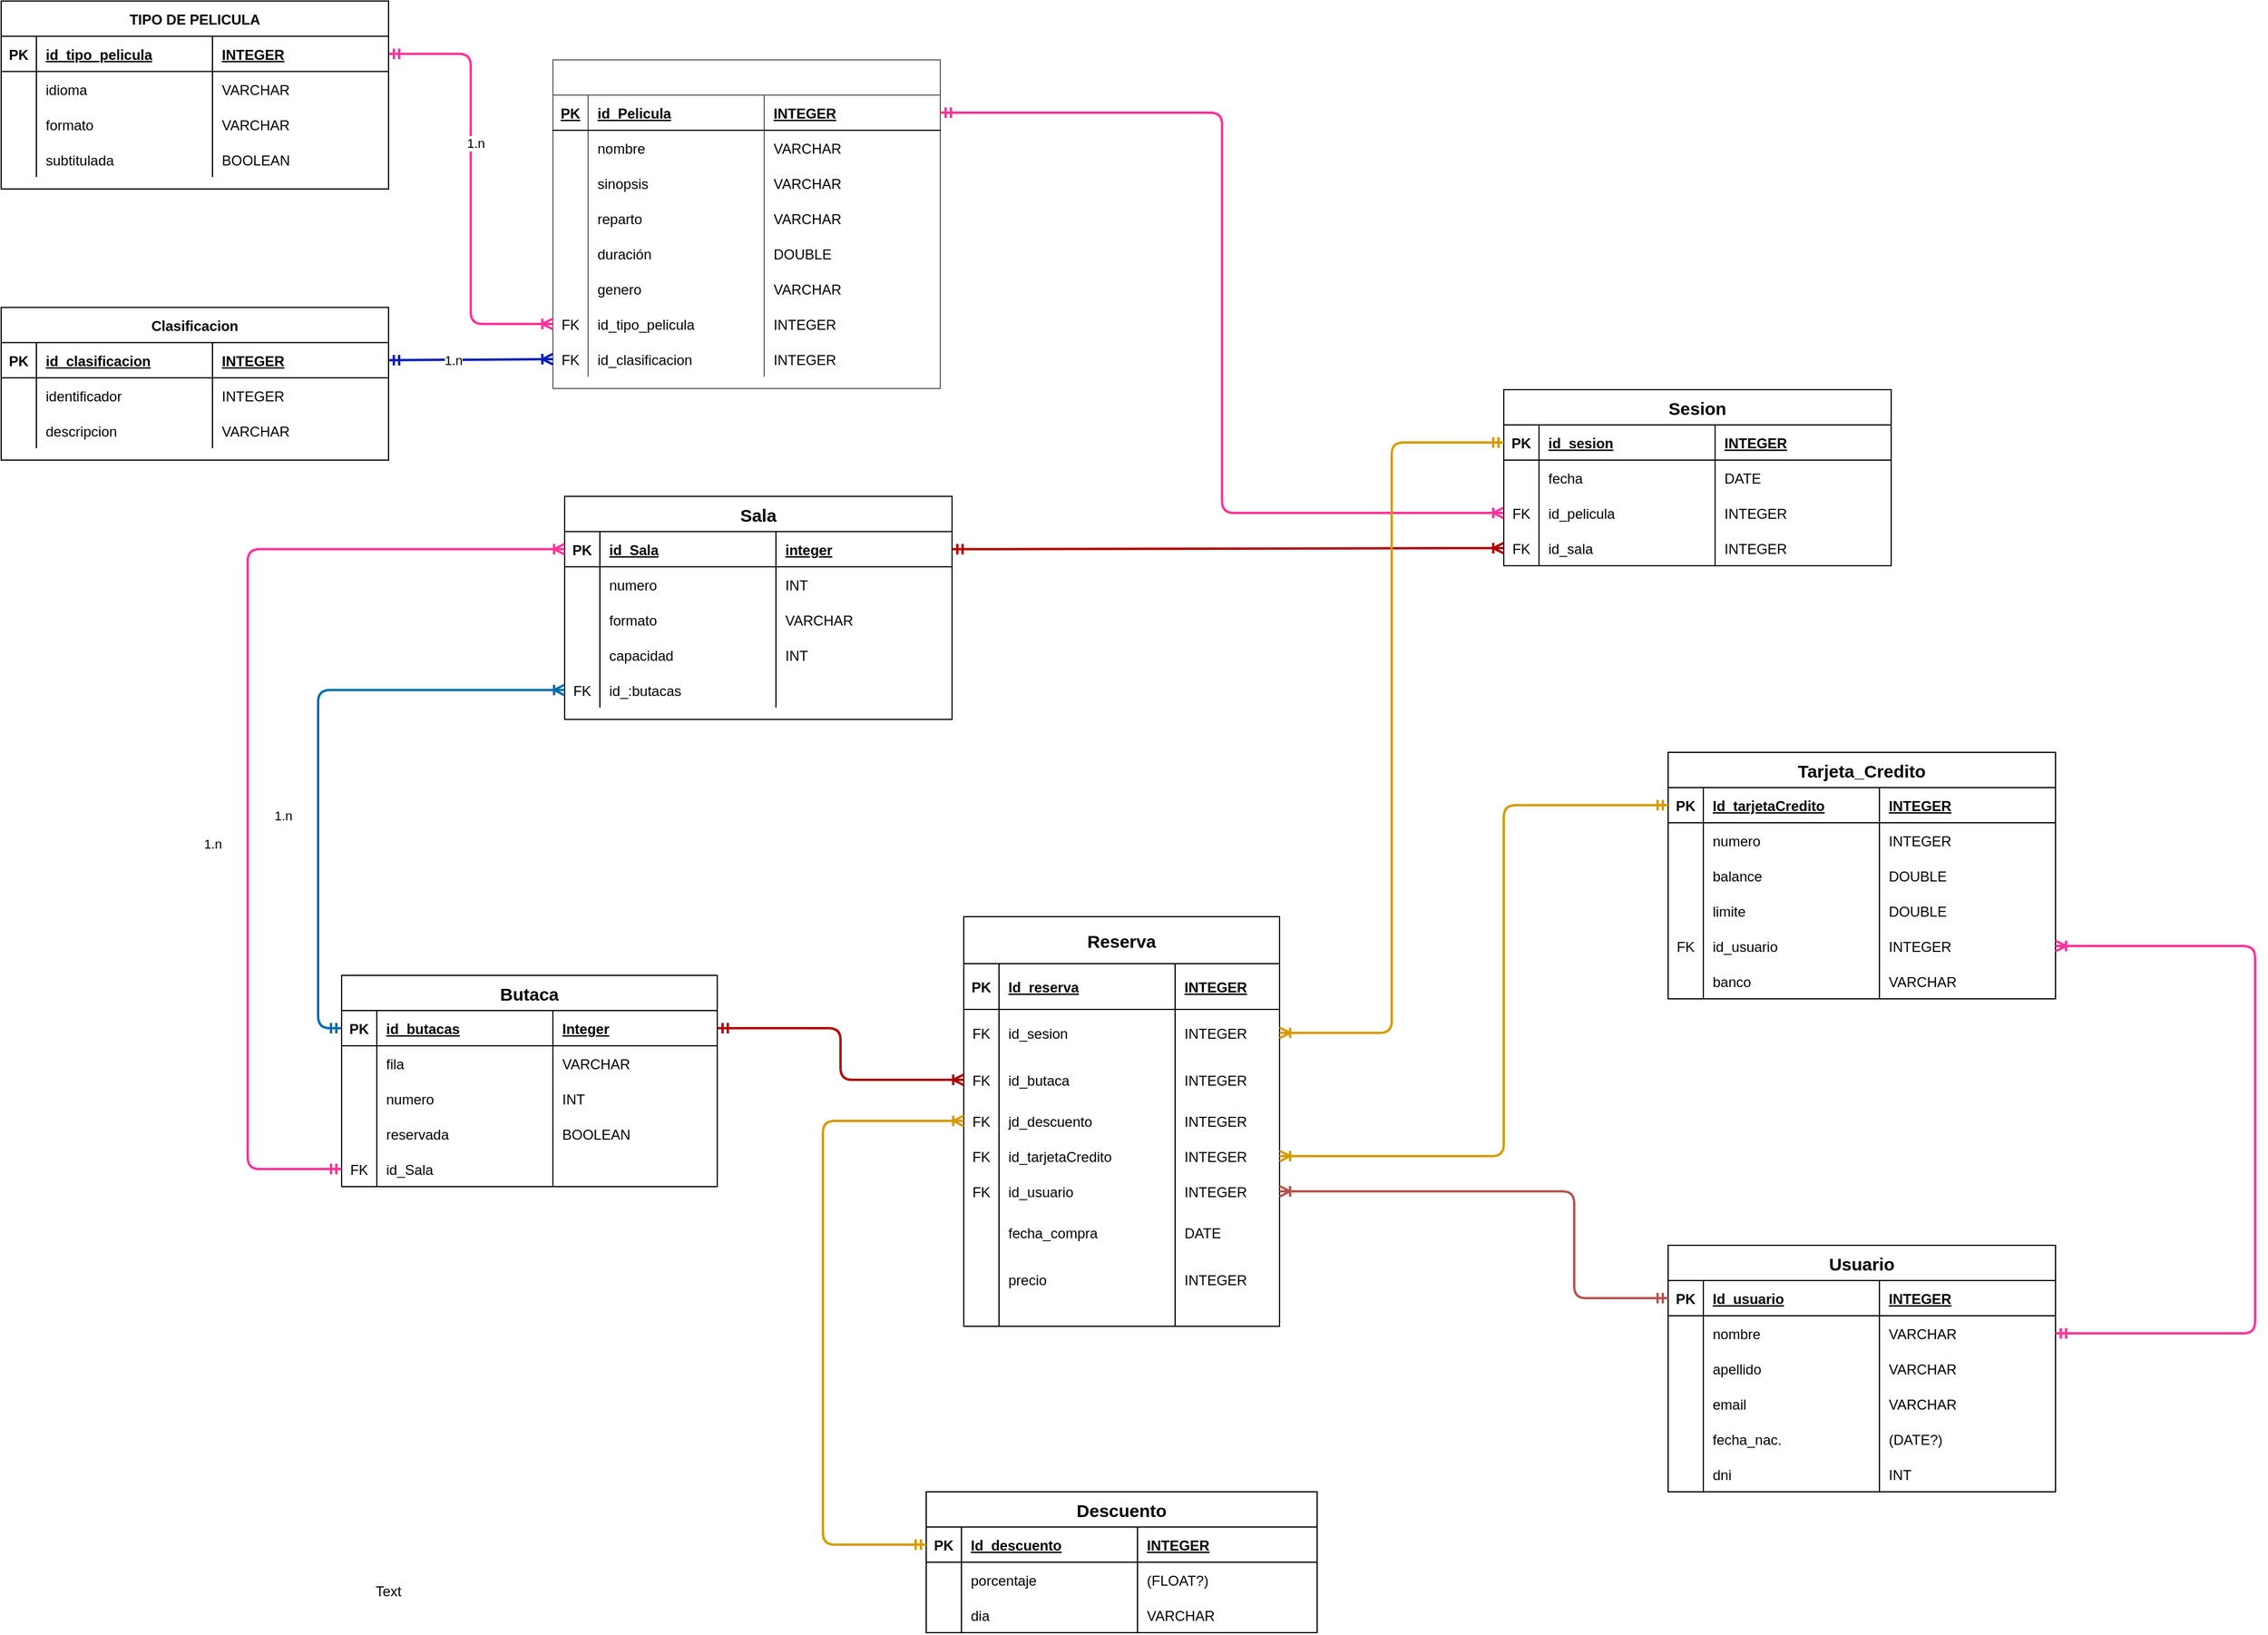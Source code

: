 <mxfile version="20.0.3" type="github">
  <diagram id="rKqQ8dR5sJNYAAeEVKHz" name="Página-1">
    <mxGraphModel dx="1673" dy="2077" grid="1" gridSize="10" guides="1" tooltips="1" connect="1" arrows="1" fold="1" page="1" pageScale="1" pageWidth="827" pageHeight="1169" math="0" shadow="0">
      <root>
        <mxCell id="0" />
        <mxCell id="1" parent="0" />
        <mxCell id="ctXo_GR83Apt5P7_9P_3-1" value="Text" style="text;strokeColor=none;fillColor=none;html=1;align=center;verticalAlign=middle;whiteSpace=wrap;hachureGap=4;" parent="1" vertex="1">
          <mxGeometry x="450" y="780" width="60" height="30" as="geometry" />
        </mxCell>
        <mxCell id="oSyfbUScHdRVtyG2lRE--258" value="Pelicula" style="shape=table;startSize=30;container=1;collapsible=1;childLayout=tableLayout;fixedRows=1;rowLines=0;fontStyle=1;align=center;resizeLast=1;fontSize=14;fillColor=none;fontColor=#FFFFFF;strokeColor=#666666;labelBackgroundColor=none;" vertex="1" parent="1">
          <mxGeometry x="620" y="-510" width="330" height="280" as="geometry" />
        </mxCell>
        <mxCell id="oSyfbUScHdRVtyG2lRE--259" value="" style="shape=partialRectangle;collapsible=0;dropTarget=0;pointerEvents=0;fillColor=none;top=0;left=0;bottom=1;right=0;points=[[0,0.5],[1,0.5]];portConstraint=eastwest;" vertex="1" parent="oSyfbUScHdRVtyG2lRE--258">
          <mxGeometry y="30" width="330" height="30" as="geometry" />
        </mxCell>
        <mxCell id="oSyfbUScHdRVtyG2lRE--260" value="PK" style="shape=partialRectangle;connectable=0;top=0;left=0;bottom=0;right=0;fontStyle=5;overflow=hidden;fillColor=none;" vertex="1" parent="oSyfbUScHdRVtyG2lRE--259">
          <mxGeometry width="30" height="30" as="geometry">
            <mxRectangle width="30" height="30" as="alternateBounds" />
          </mxGeometry>
        </mxCell>
        <mxCell id="oSyfbUScHdRVtyG2lRE--261" value="id_Pelicula" style="shape=partialRectangle;connectable=0;top=0;left=0;bottom=0;right=0;align=left;spacingLeft=6;fontStyle=5;overflow=hidden;fillColor=none;" vertex="1" parent="oSyfbUScHdRVtyG2lRE--259">
          <mxGeometry x="30" width="150" height="30" as="geometry">
            <mxRectangle width="150" height="30" as="alternateBounds" />
          </mxGeometry>
        </mxCell>
        <mxCell id="oSyfbUScHdRVtyG2lRE--262" value="INTEGER" style="shape=partialRectangle;connectable=0;top=0;left=0;bottom=0;right=0;align=left;spacingLeft=6;fontStyle=5;overflow=hidden;fillColor=none;" vertex="1" parent="oSyfbUScHdRVtyG2lRE--259">
          <mxGeometry x="180" width="150" height="30" as="geometry">
            <mxRectangle width="150" height="30" as="alternateBounds" />
          </mxGeometry>
        </mxCell>
        <mxCell id="oSyfbUScHdRVtyG2lRE--263" value="" style="shape=partialRectangle;collapsible=0;dropTarget=0;pointerEvents=0;fillColor=none;top=0;left=0;bottom=0;right=0;points=[[0,0.5],[1,0.5]];portConstraint=eastwest;" vertex="1" parent="oSyfbUScHdRVtyG2lRE--258">
          <mxGeometry y="60" width="330" height="30" as="geometry" />
        </mxCell>
        <mxCell id="oSyfbUScHdRVtyG2lRE--264" value="" style="shape=partialRectangle;connectable=0;top=0;left=0;bottom=0;right=0;editable=1;overflow=hidden;fillColor=none;" vertex="1" parent="oSyfbUScHdRVtyG2lRE--263">
          <mxGeometry width="30" height="30" as="geometry">
            <mxRectangle width="30" height="30" as="alternateBounds" />
          </mxGeometry>
        </mxCell>
        <mxCell id="oSyfbUScHdRVtyG2lRE--265" value="nombre" style="shape=partialRectangle;connectable=0;top=0;left=0;bottom=0;right=0;align=left;spacingLeft=6;overflow=hidden;fillColor=none;" vertex="1" parent="oSyfbUScHdRVtyG2lRE--263">
          <mxGeometry x="30" width="150" height="30" as="geometry">
            <mxRectangle width="150" height="30" as="alternateBounds" />
          </mxGeometry>
        </mxCell>
        <mxCell id="oSyfbUScHdRVtyG2lRE--266" value="VARCHAR" style="shape=partialRectangle;connectable=0;top=0;left=0;bottom=0;right=0;align=left;spacingLeft=6;overflow=hidden;fillColor=none;" vertex="1" parent="oSyfbUScHdRVtyG2lRE--263">
          <mxGeometry x="180" width="150" height="30" as="geometry">
            <mxRectangle width="150" height="30" as="alternateBounds" />
          </mxGeometry>
        </mxCell>
        <mxCell id="oSyfbUScHdRVtyG2lRE--267" value="" style="shape=partialRectangle;collapsible=0;dropTarget=0;pointerEvents=0;fillColor=none;top=0;left=0;bottom=0;right=0;points=[[0,0.5],[1,0.5]];portConstraint=eastwest;" vertex="1" parent="oSyfbUScHdRVtyG2lRE--258">
          <mxGeometry y="90" width="330" height="30" as="geometry" />
        </mxCell>
        <mxCell id="oSyfbUScHdRVtyG2lRE--268" value="" style="shape=partialRectangle;connectable=0;top=0;left=0;bottom=0;right=0;editable=1;overflow=hidden;fillColor=none;" vertex="1" parent="oSyfbUScHdRVtyG2lRE--267">
          <mxGeometry width="30" height="30" as="geometry">
            <mxRectangle width="30" height="30" as="alternateBounds" />
          </mxGeometry>
        </mxCell>
        <mxCell id="oSyfbUScHdRVtyG2lRE--269" value="sinopsis" style="shape=partialRectangle;connectable=0;top=0;left=0;bottom=0;right=0;align=left;spacingLeft=6;overflow=hidden;fillColor=none;" vertex="1" parent="oSyfbUScHdRVtyG2lRE--267">
          <mxGeometry x="30" width="150" height="30" as="geometry">
            <mxRectangle width="150" height="30" as="alternateBounds" />
          </mxGeometry>
        </mxCell>
        <mxCell id="oSyfbUScHdRVtyG2lRE--270" value="VARCHAR" style="shape=partialRectangle;connectable=0;top=0;left=0;bottom=0;right=0;align=left;spacingLeft=6;overflow=hidden;fillColor=none;" vertex="1" parent="oSyfbUScHdRVtyG2lRE--267">
          <mxGeometry x="180" width="150" height="30" as="geometry">
            <mxRectangle width="150" height="30" as="alternateBounds" />
          </mxGeometry>
        </mxCell>
        <mxCell id="oSyfbUScHdRVtyG2lRE--271" style="shape=partialRectangle;collapsible=0;dropTarget=0;pointerEvents=0;fillColor=none;top=0;left=0;bottom=0;right=0;points=[[0,0.5],[1,0.5]];portConstraint=eastwest;" vertex="1" parent="oSyfbUScHdRVtyG2lRE--258">
          <mxGeometry y="120" width="330" height="30" as="geometry" />
        </mxCell>
        <mxCell id="oSyfbUScHdRVtyG2lRE--272" style="shape=partialRectangle;connectable=0;top=0;left=0;bottom=0;right=0;editable=1;overflow=hidden;fillColor=none;" vertex="1" parent="oSyfbUScHdRVtyG2lRE--271">
          <mxGeometry width="30" height="30" as="geometry">
            <mxRectangle width="30" height="30" as="alternateBounds" />
          </mxGeometry>
        </mxCell>
        <mxCell id="oSyfbUScHdRVtyG2lRE--273" value="reparto" style="shape=partialRectangle;connectable=0;top=0;left=0;bottom=0;right=0;align=left;spacingLeft=6;overflow=hidden;fillColor=none;" vertex="1" parent="oSyfbUScHdRVtyG2lRE--271">
          <mxGeometry x="30" width="150" height="30" as="geometry">
            <mxRectangle width="150" height="30" as="alternateBounds" />
          </mxGeometry>
        </mxCell>
        <mxCell id="oSyfbUScHdRVtyG2lRE--274" value="VARCHAR" style="shape=partialRectangle;connectable=0;top=0;left=0;bottom=0;right=0;align=left;spacingLeft=6;overflow=hidden;fillColor=none;" vertex="1" parent="oSyfbUScHdRVtyG2lRE--271">
          <mxGeometry x="180" width="150" height="30" as="geometry">
            <mxRectangle width="150" height="30" as="alternateBounds" />
          </mxGeometry>
        </mxCell>
        <mxCell id="oSyfbUScHdRVtyG2lRE--275" style="shape=partialRectangle;collapsible=0;dropTarget=0;pointerEvents=0;fillColor=none;top=0;left=0;bottom=0;right=0;points=[[0,0.5],[1,0.5]];portConstraint=eastwest;" vertex="1" parent="oSyfbUScHdRVtyG2lRE--258">
          <mxGeometry y="150" width="330" height="30" as="geometry" />
        </mxCell>
        <mxCell id="oSyfbUScHdRVtyG2lRE--276" style="shape=partialRectangle;connectable=0;top=0;left=0;bottom=0;right=0;editable=1;overflow=hidden;fillColor=none;" vertex="1" parent="oSyfbUScHdRVtyG2lRE--275">
          <mxGeometry width="30" height="30" as="geometry">
            <mxRectangle width="30" height="30" as="alternateBounds" />
          </mxGeometry>
        </mxCell>
        <mxCell id="oSyfbUScHdRVtyG2lRE--277" value="duración" style="shape=partialRectangle;connectable=0;top=0;left=0;bottom=0;right=0;align=left;spacingLeft=6;overflow=hidden;fillColor=none;" vertex="1" parent="oSyfbUScHdRVtyG2lRE--275">
          <mxGeometry x="30" width="150" height="30" as="geometry">
            <mxRectangle width="150" height="30" as="alternateBounds" />
          </mxGeometry>
        </mxCell>
        <mxCell id="oSyfbUScHdRVtyG2lRE--278" value="DOUBLE" style="shape=partialRectangle;connectable=0;top=0;left=0;bottom=0;right=0;align=left;spacingLeft=6;overflow=hidden;fillColor=none;" vertex="1" parent="oSyfbUScHdRVtyG2lRE--275">
          <mxGeometry x="180" width="150" height="30" as="geometry">
            <mxRectangle width="150" height="30" as="alternateBounds" />
          </mxGeometry>
        </mxCell>
        <mxCell id="oSyfbUScHdRVtyG2lRE--279" style="shape=partialRectangle;collapsible=0;dropTarget=0;pointerEvents=0;fillColor=none;top=0;left=0;bottom=0;right=0;points=[[0,0.5],[1,0.5]];portConstraint=eastwest;" vertex="1" parent="oSyfbUScHdRVtyG2lRE--258">
          <mxGeometry y="180" width="330" height="30" as="geometry" />
        </mxCell>
        <mxCell id="oSyfbUScHdRVtyG2lRE--280" style="shape=partialRectangle;connectable=0;top=0;left=0;bottom=0;right=0;editable=1;overflow=hidden;fillColor=none;" vertex="1" parent="oSyfbUScHdRVtyG2lRE--279">
          <mxGeometry width="30" height="30" as="geometry">
            <mxRectangle width="30" height="30" as="alternateBounds" />
          </mxGeometry>
        </mxCell>
        <mxCell id="oSyfbUScHdRVtyG2lRE--281" value="genero" style="shape=partialRectangle;connectable=0;top=0;left=0;bottom=0;right=0;align=left;spacingLeft=6;overflow=hidden;fillColor=none;" vertex="1" parent="oSyfbUScHdRVtyG2lRE--279">
          <mxGeometry x="30" width="150" height="30" as="geometry">
            <mxRectangle width="150" height="30" as="alternateBounds" />
          </mxGeometry>
        </mxCell>
        <mxCell id="oSyfbUScHdRVtyG2lRE--282" value="VARCHAR" style="shape=partialRectangle;connectable=0;top=0;left=0;bottom=0;right=0;align=left;spacingLeft=6;overflow=hidden;fillColor=none;" vertex="1" parent="oSyfbUScHdRVtyG2lRE--279">
          <mxGeometry x="180" width="150" height="30" as="geometry">
            <mxRectangle width="150" height="30" as="alternateBounds" />
          </mxGeometry>
        </mxCell>
        <mxCell id="oSyfbUScHdRVtyG2lRE--283" style="shape=partialRectangle;collapsible=0;dropTarget=0;pointerEvents=0;fillColor=none;top=0;left=0;bottom=0;right=0;points=[[0,0.5],[1,0.5]];portConstraint=eastwest;" vertex="1" parent="oSyfbUScHdRVtyG2lRE--258">
          <mxGeometry y="210" width="330" height="30" as="geometry" />
        </mxCell>
        <mxCell id="oSyfbUScHdRVtyG2lRE--284" value="FK" style="shape=partialRectangle;connectable=0;top=0;left=0;bottom=0;right=0;editable=1;overflow=hidden;fillColor=none;" vertex="1" parent="oSyfbUScHdRVtyG2lRE--283">
          <mxGeometry width="30" height="30" as="geometry">
            <mxRectangle width="30" height="30" as="alternateBounds" />
          </mxGeometry>
        </mxCell>
        <mxCell id="oSyfbUScHdRVtyG2lRE--285" value="id_tipo_pelicula" style="shape=partialRectangle;connectable=0;top=0;left=0;bottom=0;right=0;align=left;spacingLeft=6;overflow=hidden;fillColor=none;" vertex="1" parent="oSyfbUScHdRVtyG2lRE--283">
          <mxGeometry x="30" width="150" height="30" as="geometry">
            <mxRectangle width="150" height="30" as="alternateBounds" />
          </mxGeometry>
        </mxCell>
        <mxCell id="oSyfbUScHdRVtyG2lRE--286" value="INTEGER" style="shape=partialRectangle;connectable=0;top=0;left=0;bottom=0;right=0;align=left;spacingLeft=6;overflow=hidden;fillColor=none;" vertex="1" parent="oSyfbUScHdRVtyG2lRE--283">
          <mxGeometry x="180" width="150" height="30" as="geometry">
            <mxRectangle width="150" height="30" as="alternateBounds" />
          </mxGeometry>
        </mxCell>
        <mxCell id="oSyfbUScHdRVtyG2lRE--287" style="shape=partialRectangle;collapsible=0;dropTarget=0;pointerEvents=0;fillColor=none;top=0;left=0;bottom=0;right=0;points=[[0,0.5],[1,0.5]];portConstraint=eastwest;" vertex="1" parent="oSyfbUScHdRVtyG2lRE--258">
          <mxGeometry y="240" width="330" height="30" as="geometry" />
        </mxCell>
        <mxCell id="oSyfbUScHdRVtyG2lRE--288" value="FK" style="shape=partialRectangle;connectable=0;top=0;left=0;bottom=0;right=0;editable=1;overflow=hidden;fillColor=none;" vertex="1" parent="oSyfbUScHdRVtyG2lRE--287">
          <mxGeometry width="30" height="30" as="geometry">
            <mxRectangle width="30" height="30" as="alternateBounds" />
          </mxGeometry>
        </mxCell>
        <mxCell id="oSyfbUScHdRVtyG2lRE--289" value="id_clasificacion" style="shape=partialRectangle;connectable=0;top=0;left=0;bottom=0;right=0;align=left;spacingLeft=6;overflow=hidden;fillColor=none;" vertex="1" parent="oSyfbUScHdRVtyG2lRE--287">
          <mxGeometry x="30" width="150" height="30" as="geometry">
            <mxRectangle width="150" height="30" as="alternateBounds" />
          </mxGeometry>
        </mxCell>
        <mxCell id="oSyfbUScHdRVtyG2lRE--290" value="INTEGER" style="shape=partialRectangle;connectable=0;top=0;left=0;bottom=0;right=0;align=left;spacingLeft=6;overflow=hidden;fillColor=none;" vertex="1" parent="oSyfbUScHdRVtyG2lRE--287">
          <mxGeometry x="180" width="150" height="30" as="geometry">
            <mxRectangle width="150" height="30" as="alternateBounds" />
          </mxGeometry>
        </mxCell>
        <mxCell id="oSyfbUScHdRVtyG2lRE--291" value="Sala" style="shape=table;startSize=30;container=1;collapsible=1;childLayout=tableLayout;fixedRows=1;rowLines=0;fontStyle=1;align=center;resizeLast=1;fillColor=none;fontSize=15;" vertex="1" parent="1">
          <mxGeometry x="630" y="-138.12" width="330" height="190" as="geometry" />
        </mxCell>
        <mxCell id="oSyfbUScHdRVtyG2lRE--292" value="" style="shape=partialRectangle;collapsible=0;dropTarget=0;pointerEvents=0;fillColor=none;top=0;left=0;bottom=1;right=0;points=[[0,0.5],[1,0.5]];portConstraint=eastwest;" vertex="1" parent="oSyfbUScHdRVtyG2lRE--291">
          <mxGeometry y="30" width="330" height="30" as="geometry" />
        </mxCell>
        <mxCell id="oSyfbUScHdRVtyG2lRE--293" value="PK" style="shape=partialRectangle;connectable=0;fillColor=none;top=0;left=0;bottom=0;right=0;fontStyle=1;overflow=hidden;" vertex="1" parent="oSyfbUScHdRVtyG2lRE--292">
          <mxGeometry width="30" height="30" as="geometry">
            <mxRectangle width="30" height="30" as="alternateBounds" />
          </mxGeometry>
        </mxCell>
        <mxCell id="oSyfbUScHdRVtyG2lRE--294" value="id_Sala" style="shape=partialRectangle;connectable=0;fillColor=none;top=0;left=0;bottom=0;right=0;align=left;spacingLeft=6;fontStyle=5;overflow=hidden;" vertex="1" parent="oSyfbUScHdRVtyG2lRE--292">
          <mxGeometry x="30" width="150" height="30" as="geometry">
            <mxRectangle width="150" height="30" as="alternateBounds" />
          </mxGeometry>
        </mxCell>
        <mxCell id="oSyfbUScHdRVtyG2lRE--295" value="integer" style="shape=partialRectangle;connectable=0;fillColor=none;top=0;left=0;bottom=0;right=0;align=left;spacingLeft=6;fontStyle=5;overflow=hidden;" vertex="1" parent="oSyfbUScHdRVtyG2lRE--292">
          <mxGeometry x="180" width="150" height="30" as="geometry">
            <mxRectangle width="150" height="30" as="alternateBounds" />
          </mxGeometry>
        </mxCell>
        <mxCell id="oSyfbUScHdRVtyG2lRE--296" value="" style="shape=partialRectangle;collapsible=0;dropTarget=0;pointerEvents=0;fillColor=none;top=0;left=0;bottom=0;right=0;points=[[0,0.5],[1,0.5]];portConstraint=eastwest;" vertex="1" parent="oSyfbUScHdRVtyG2lRE--291">
          <mxGeometry y="60" width="330" height="30" as="geometry" />
        </mxCell>
        <mxCell id="oSyfbUScHdRVtyG2lRE--297" value="" style="shape=partialRectangle;connectable=0;fillColor=none;top=0;left=0;bottom=0;right=0;editable=1;overflow=hidden;" vertex="1" parent="oSyfbUScHdRVtyG2lRE--296">
          <mxGeometry width="30" height="30" as="geometry">
            <mxRectangle width="30" height="30" as="alternateBounds" />
          </mxGeometry>
        </mxCell>
        <mxCell id="oSyfbUScHdRVtyG2lRE--298" value="numero" style="shape=partialRectangle;connectable=0;fillColor=none;top=0;left=0;bottom=0;right=0;align=left;spacingLeft=6;overflow=hidden;" vertex="1" parent="oSyfbUScHdRVtyG2lRE--296">
          <mxGeometry x="30" width="150" height="30" as="geometry">
            <mxRectangle width="150" height="30" as="alternateBounds" />
          </mxGeometry>
        </mxCell>
        <mxCell id="oSyfbUScHdRVtyG2lRE--299" value="INT" style="shape=partialRectangle;connectable=0;fillColor=none;top=0;left=0;bottom=0;right=0;align=left;spacingLeft=6;overflow=hidden;" vertex="1" parent="oSyfbUScHdRVtyG2lRE--296">
          <mxGeometry x="180" width="150" height="30" as="geometry">
            <mxRectangle width="150" height="30" as="alternateBounds" />
          </mxGeometry>
        </mxCell>
        <mxCell id="oSyfbUScHdRVtyG2lRE--300" style="shape=partialRectangle;collapsible=0;dropTarget=0;pointerEvents=0;fillColor=none;top=0;left=0;bottom=0;right=0;points=[[0,0.5],[1,0.5]];portConstraint=eastwest;" vertex="1" parent="oSyfbUScHdRVtyG2lRE--291">
          <mxGeometry y="90" width="330" height="30" as="geometry" />
        </mxCell>
        <mxCell id="oSyfbUScHdRVtyG2lRE--301" style="shape=partialRectangle;connectable=0;fillColor=none;top=0;left=0;bottom=0;right=0;editable=1;overflow=hidden;" vertex="1" parent="oSyfbUScHdRVtyG2lRE--300">
          <mxGeometry width="30" height="30" as="geometry">
            <mxRectangle width="30" height="30" as="alternateBounds" />
          </mxGeometry>
        </mxCell>
        <mxCell id="oSyfbUScHdRVtyG2lRE--302" value="formato" style="shape=partialRectangle;connectable=0;fillColor=none;top=0;left=0;bottom=0;right=0;align=left;spacingLeft=6;overflow=hidden;" vertex="1" parent="oSyfbUScHdRVtyG2lRE--300">
          <mxGeometry x="30" width="150" height="30" as="geometry">
            <mxRectangle width="150" height="30" as="alternateBounds" />
          </mxGeometry>
        </mxCell>
        <mxCell id="oSyfbUScHdRVtyG2lRE--303" value="VARCHAR" style="shape=partialRectangle;connectable=0;fillColor=none;top=0;left=0;bottom=0;right=0;align=left;spacingLeft=6;overflow=hidden;" vertex="1" parent="oSyfbUScHdRVtyG2lRE--300">
          <mxGeometry x="180" width="150" height="30" as="geometry">
            <mxRectangle width="150" height="30" as="alternateBounds" />
          </mxGeometry>
        </mxCell>
        <mxCell id="oSyfbUScHdRVtyG2lRE--304" value="" style="shape=partialRectangle;collapsible=0;dropTarget=0;pointerEvents=0;fillColor=none;top=0;left=0;bottom=0;right=0;points=[[0,0.5],[1,0.5]];portConstraint=eastwest;" vertex="1" parent="oSyfbUScHdRVtyG2lRE--291">
          <mxGeometry y="120" width="330" height="30" as="geometry" />
        </mxCell>
        <mxCell id="oSyfbUScHdRVtyG2lRE--305" value="" style="shape=partialRectangle;connectable=0;fillColor=none;top=0;left=0;bottom=0;right=0;editable=1;overflow=hidden;" vertex="1" parent="oSyfbUScHdRVtyG2lRE--304">
          <mxGeometry width="30" height="30" as="geometry">
            <mxRectangle width="30" height="30" as="alternateBounds" />
          </mxGeometry>
        </mxCell>
        <mxCell id="oSyfbUScHdRVtyG2lRE--306" value="capacidad" style="shape=partialRectangle;connectable=0;fillColor=none;top=0;left=0;bottom=0;right=0;align=left;spacingLeft=6;overflow=hidden;" vertex="1" parent="oSyfbUScHdRVtyG2lRE--304">
          <mxGeometry x="30" width="150" height="30" as="geometry">
            <mxRectangle width="150" height="30" as="alternateBounds" />
          </mxGeometry>
        </mxCell>
        <mxCell id="oSyfbUScHdRVtyG2lRE--307" value="INT" style="shape=partialRectangle;connectable=0;fillColor=none;top=0;left=0;bottom=0;right=0;align=left;spacingLeft=6;overflow=hidden;" vertex="1" parent="oSyfbUScHdRVtyG2lRE--304">
          <mxGeometry x="180" width="150" height="30" as="geometry">
            <mxRectangle width="150" height="30" as="alternateBounds" />
          </mxGeometry>
        </mxCell>
        <mxCell id="oSyfbUScHdRVtyG2lRE--308" style="shape=partialRectangle;collapsible=0;dropTarget=0;pointerEvents=0;fillColor=none;top=0;left=0;bottom=0;right=0;points=[[0,0.5],[1,0.5]];portConstraint=eastwest;" vertex="1" parent="oSyfbUScHdRVtyG2lRE--291">
          <mxGeometry y="150" width="330" height="30" as="geometry" />
        </mxCell>
        <mxCell id="oSyfbUScHdRVtyG2lRE--309" value="FK" style="shape=partialRectangle;connectable=0;fillColor=none;top=0;left=0;bottom=0;right=0;editable=1;overflow=hidden;" vertex="1" parent="oSyfbUScHdRVtyG2lRE--308">
          <mxGeometry width="30" height="30" as="geometry">
            <mxRectangle width="30" height="30" as="alternateBounds" />
          </mxGeometry>
        </mxCell>
        <mxCell id="oSyfbUScHdRVtyG2lRE--310" value="id_:butacas" style="shape=partialRectangle;connectable=0;fillColor=none;top=0;left=0;bottom=0;right=0;align=left;spacingLeft=6;overflow=hidden;" vertex="1" parent="oSyfbUScHdRVtyG2lRE--308">
          <mxGeometry x="30" width="150" height="30" as="geometry">
            <mxRectangle width="150" height="30" as="alternateBounds" />
          </mxGeometry>
        </mxCell>
        <mxCell id="oSyfbUScHdRVtyG2lRE--311" style="shape=partialRectangle;connectable=0;fillColor=none;top=0;left=0;bottom=0;right=0;align=left;spacingLeft=6;overflow=hidden;" vertex="1" parent="oSyfbUScHdRVtyG2lRE--308">
          <mxGeometry x="180" width="150" height="30" as="geometry">
            <mxRectangle width="150" height="30" as="alternateBounds" />
          </mxGeometry>
        </mxCell>
        <mxCell id="oSyfbUScHdRVtyG2lRE--312" value="" style="edgeStyle=elbowEdgeStyle;fontSize=12;html=1;endArrow=ERoneToMany;startArrow=ERmandOne;exitX=1;exitY=0.5;exitDx=0;exitDy=0;entryX=0;entryY=0.5;entryDx=0;entryDy=0;strokeWidth=2;strokeColor=#FF3399;" edge="1" parent="1" source="oSyfbUScHdRVtyG2lRE--495" target="oSyfbUScHdRVtyG2lRE--283">
          <mxGeometry width="100" height="100" relative="1" as="geometry">
            <mxPoint x="480.0" y="-304" as="sourcePoint" />
            <mxPoint x="580" y="-510" as="targetPoint" />
          </mxGeometry>
        </mxCell>
        <mxCell id="oSyfbUScHdRVtyG2lRE--313" value="1.n" style="edgeLabel;html=1;align=center;verticalAlign=middle;resizable=0;points=[];" connectable="0" vertex="1" parent="oSyfbUScHdRVtyG2lRE--312">
          <mxGeometry x="-0.21" y="4" relative="1" as="geometry">
            <mxPoint as="offset" />
          </mxGeometry>
        </mxCell>
        <mxCell id="oSyfbUScHdRVtyG2lRE--339" value="" style="fontSize=12;html=1;endArrow=ERoneToMany;startArrow=ERmandOne;entryX=0;entryY=0.5;entryDx=0;entryDy=0;strokeWidth=2;strokeColor=#001DBC;fillColor=#0050ef;exitX=1;exitY=0.5;exitDx=0;exitDy=0;" edge="1" parent="1" source="oSyfbUScHdRVtyG2lRE--344" target="oSyfbUScHdRVtyG2lRE--287">
          <mxGeometry width="100" height="100" relative="1" as="geometry">
            <mxPoint x="480" y="-90" as="sourcePoint" />
            <mxPoint x="620" y="-70" as="targetPoint" />
          </mxGeometry>
        </mxCell>
        <mxCell id="oSyfbUScHdRVtyG2lRE--340" value="1.n" style="edgeLabel;html=1;align=center;verticalAlign=middle;resizable=0;points=[];" connectable="0" vertex="1" parent="oSyfbUScHdRVtyG2lRE--339">
          <mxGeometry x="-0.222" relative="1" as="geometry">
            <mxPoint as="offset" />
          </mxGeometry>
        </mxCell>
        <mxCell id="oSyfbUScHdRVtyG2lRE--341" value="" style="edgeStyle=entityRelationEdgeStyle;fontSize=12;html=1;endArrow=ERoneToMany;startArrow=ERmandOne;entryX=0;entryY=0.5;entryDx=0;entryDy=0;strokeWidth=2;strokeColor=#B20000;exitX=1;exitY=0.5;exitDx=0;exitDy=0;fillColor=#e51400;" edge="1" parent="1" source="oSyfbUScHdRVtyG2lRE--292" target="oSyfbUScHdRVtyG2lRE--490">
          <mxGeometry width="100" height="100" relative="1" as="geometry">
            <mxPoint x="990" y="-55.0" as="sourcePoint" />
            <mxPoint x="1180" y="-195" as="targetPoint" />
          </mxGeometry>
        </mxCell>
        <mxCell id="oSyfbUScHdRVtyG2lRE--342" value="" style="edgeStyle=elbowEdgeStyle;fontSize=12;html=1;endArrow=ERoneToMany;startArrow=ERmandOne;entryX=0;entryY=0.5;entryDx=0;entryDy=0;strokeWidth=2;strokeColor=#FF3399;exitX=1;exitY=0.5;exitDx=0;exitDy=0;" edge="1" parent="1" source="oSyfbUScHdRVtyG2lRE--259" target="oSyfbUScHdRVtyG2lRE--486">
          <mxGeometry width="100" height="100" relative="1" as="geometry">
            <mxPoint x="1050" y="156.88" as="sourcePoint" />
            <mxPoint x="1180" y="-225" as="targetPoint" />
          </mxGeometry>
        </mxCell>
        <mxCell id="oSyfbUScHdRVtyG2lRE--343" value="Clasificacion" style="shape=table;startSize=30;container=1;collapsible=1;childLayout=tableLayout;fixedRows=1;rowLines=0;fontStyle=1;align=center;resizeLast=1;fillColor=none;" vertex="1" parent="1">
          <mxGeometry x="150" y="-299.12" width="330" height="130.12" as="geometry" />
        </mxCell>
        <mxCell id="oSyfbUScHdRVtyG2lRE--344" value="" style="shape=partialRectangle;collapsible=0;dropTarget=0;pointerEvents=0;fillColor=none;top=0;left=0;bottom=1;right=0;points=[[0,0.5],[1,0.5]];portConstraint=eastwest;" vertex="1" parent="oSyfbUScHdRVtyG2lRE--343">
          <mxGeometry y="30" width="330" height="30" as="geometry" />
        </mxCell>
        <mxCell id="oSyfbUScHdRVtyG2lRE--345" value="PK" style="shape=partialRectangle;connectable=0;fillColor=none;top=0;left=0;bottom=0;right=0;fontStyle=1;overflow=hidden;" vertex="1" parent="oSyfbUScHdRVtyG2lRE--344">
          <mxGeometry width="30" height="30" as="geometry">
            <mxRectangle width="30" height="30" as="alternateBounds" />
          </mxGeometry>
        </mxCell>
        <mxCell id="oSyfbUScHdRVtyG2lRE--346" value="id_clasificacion" style="shape=partialRectangle;connectable=0;fillColor=none;top=0;left=0;bottom=0;right=0;align=left;spacingLeft=6;fontStyle=5;overflow=hidden;" vertex="1" parent="oSyfbUScHdRVtyG2lRE--344">
          <mxGeometry x="30" width="150" height="30" as="geometry">
            <mxRectangle width="150" height="30" as="alternateBounds" />
          </mxGeometry>
        </mxCell>
        <mxCell id="oSyfbUScHdRVtyG2lRE--347" value="INTEGER" style="shape=partialRectangle;connectable=0;fillColor=none;top=0;left=0;bottom=0;right=0;align=left;spacingLeft=6;fontStyle=5;overflow=hidden;" vertex="1" parent="oSyfbUScHdRVtyG2lRE--344">
          <mxGeometry x="180" width="150" height="30" as="geometry">
            <mxRectangle width="150" height="30" as="alternateBounds" />
          </mxGeometry>
        </mxCell>
        <mxCell id="oSyfbUScHdRVtyG2lRE--348" value="" style="shape=partialRectangle;collapsible=0;dropTarget=0;pointerEvents=0;fillColor=none;top=0;left=0;bottom=0;right=0;points=[[0,0.5],[1,0.5]];portConstraint=eastwest;" vertex="1" parent="oSyfbUScHdRVtyG2lRE--343">
          <mxGeometry y="60" width="330" height="30" as="geometry" />
        </mxCell>
        <mxCell id="oSyfbUScHdRVtyG2lRE--349" value="" style="shape=partialRectangle;connectable=0;fillColor=none;top=0;left=0;bottom=0;right=0;editable=1;overflow=hidden;" vertex="1" parent="oSyfbUScHdRVtyG2lRE--348">
          <mxGeometry width="30" height="30" as="geometry">
            <mxRectangle width="30" height="30" as="alternateBounds" />
          </mxGeometry>
        </mxCell>
        <mxCell id="oSyfbUScHdRVtyG2lRE--350" value="identificador" style="shape=partialRectangle;connectable=0;fillColor=none;top=0;left=0;bottom=0;right=0;align=left;spacingLeft=6;overflow=hidden;" vertex="1" parent="oSyfbUScHdRVtyG2lRE--348">
          <mxGeometry x="30" width="150" height="30" as="geometry">
            <mxRectangle width="150" height="30" as="alternateBounds" />
          </mxGeometry>
        </mxCell>
        <mxCell id="oSyfbUScHdRVtyG2lRE--351" value="INTEGER" style="shape=partialRectangle;connectable=0;fillColor=none;top=0;left=0;bottom=0;right=0;align=left;spacingLeft=6;overflow=hidden;" vertex="1" parent="oSyfbUScHdRVtyG2lRE--348">
          <mxGeometry x="180" width="150" height="30" as="geometry">
            <mxRectangle width="150" height="30" as="alternateBounds" />
          </mxGeometry>
        </mxCell>
        <mxCell id="oSyfbUScHdRVtyG2lRE--352" style="shape=partialRectangle;collapsible=0;dropTarget=0;pointerEvents=0;fillColor=none;top=0;left=0;bottom=0;right=0;points=[[0,0.5],[1,0.5]];portConstraint=eastwest;" vertex="1" parent="oSyfbUScHdRVtyG2lRE--343">
          <mxGeometry y="90" width="330" height="30" as="geometry" />
        </mxCell>
        <mxCell id="oSyfbUScHdRVtyG2lRE--353" value="" style="shape=partialRectangle;connectable=0;fillColor=none;top=0;left=0;bottom=0;right=0;editable=1;overflow=hidden;" vertex="1" parent="oSyfbUScHdRVtyG2lRE--352">
          <mxGeometry width="30" height="30" as="geometry">
            <mxRectangle width="30" height="30" as="alternateBounds" />
          </mxGeometry>
        </mxCell>
        <mxCell id="oSyfbUScHdRVtyG2lRE--354" value="descripcion" style="shape=partialRectangle;connectable=0;fillColor=none;top=0;left=0;bottom=0;right=0;align=left;spacingLeft=6;overflow=hidden;" vertex="1" parent="oSyfbUScHdRVtyG2lRE--352">
          <mxGeometry x="30" width="150" height="30" as="geometry">
            <mxRectangle width="150" height="30" as="alternateBounds" />
          </mxGeometry>
        </mxCell>
        <mxCell id="oSyfbUScHdRVtyG2lRE--355" value="VARCHAR" style="shape=partialRectangle;connectable=0;fillColor=none;top=0;left=0;bottom=0;right=0;align=left;spacingLeft=6;overflow=hidden;" vertex="1" parent="oSyfbUScHdRVtyG2lRE--352">
          <mxGeometry x="180" width="150" height="30" as="geometry">
            <mxRectangle width="150" height="30" as="alternateBounds" />
          </mxGeometry>
        </mxCell>
        <mxCell id="oSyfbUScHdRVtyG2lRE--356" value="Butaca" style="shape=table;startSize=30;container=1;collapsible=1;childLayout=tableLayout;fixedRows=1;rowLines=0;fontStyle=1;align=center;resizeLast=1;fillColor=none;fontSize=15;" vertex="1" parent="1">
          <mxGeometry x="440" y="270" width="320" height="180" as="geometry" />
        </mxCell>
        <mxCell id="oSyfbUScHdRVtyG2lRE--357" value="" style="shape=partialRectangle;collapsible=0;dropTarget=0;pointerEvents=0;fillColor=none;top=0;left=0;bottom=1;right=0;points=[[0,0.5],[1,0.5]];portConstraint=eastwest;" vertex="1" parent="oSyfbUScHdRVtyG2lRE--356">
          <mxGeometry y="30" width="320" height="30" as="geometry" />
        </mxCell>
        <mxCell id="oSyfbUScHdRVtyG2lRE--358" value="PK" style="shape=partialRectangle;connectable=0;fillColor=none;top=0;left=0;bottom=0;right=0;fontStyle=1;overflow=hidden;" vertex="1" parent="oSyfbUScHdRVtyG2lRE--357">
          <mxGeometry width="30" height="30" as="geometry">
            <mxRectangle width="30" height="30" as="alternateBounds" />
          </mxGeometry>
        </mxCell>
        <mxCell id="oSyfbUScHdRVtyG2lRE--359" value="id_butacas" style="shape=partialRectangle;connectable=0;fillColor=none;top=0;left=0;bottom=0;right=0;align=left;spacingLeft=6;fontStyle=5;overflow=hidden;" vertex="1" parent="oSyfbUScHdRVtyG2lRE--357">
          <mxGeometry x="30" width="150" height="30" as="geometry">
            <mxRectangle width="150" height="30" as="alternateBounds" />
          </mxGeometry>
        </mxCell>
        <mxCell id="oSyfbUScHdRVtyG2lRE--360" value="Integer" style="shape=partialRectangle;connectable=0;fillColor=none;top=0;left=0;bottom=0;right=0;align=left;spacingLeft=6;fontStyle=5;overflow=hidden;" vertex="1" parent="oSyfbUScHdRVtyG2lRE--357">
          <mxGeometry x="180" width="140" height="30" as="geometry">
            <mxRectangle width="140" height="30" as="alternateBounds" />
          </mxGeometry>
        </mxCell>
        <mxCell id="oSyfbUScHdRVtyG2lRE--361" value="" style="shape=partialRectangle;collapsible=0;dropTarget=0;pointerEvents=0;fillColor=none;top=0;left=0;bottom=0;right=0;points=[[0,0.5],[1,0.5]];portConstraint=eastwest;" vertex="1" parent="oSyfbUScHdRVtyG2lRE--356">
          <mxGeometry y="60" width="320" height="30" as="geometry" />
        </mxCell>
        <mxCell id="oSyfbUScHdRVtyG2lRE--362" value="" style="shape=partialRectangle;connectable=0;fillColor=none;top=0;left=0;bottom=0;right=0;editable=1;overflow=hidden;" vertex="1" parent="oSyfbUScHdRVtyG2lRE--361">
          <mxGeometry width="30" height="30" as="geometry">
            <mxRectangle width="30" height="30" as="alternateBounds" />
          </mxGeometry>
        </mxCell>
        <mxCell id="oSyfbUScHdRVtyG2lRE--363" value="fila" style="shape=partialRectangle;connectable=0;fillColor=none;top=0;left=0;bottom=0;right=0;align=left;spacingLeft=6;overflow=hidden;" vertex="1" parent="oSyfbUScHdRVtyG2lRE--361">
          <mxGeometry x="30" width="150" height="30" as="geometry">
            <mxRectangle width="150" height="30" as="alternateBounds" />
          </mxGeometry>
        </mxCell>
        <mxCell id="oSyfbUScHdRVtyG2lRE--364" value="VARCHAR" style="shape=partialRectangle;connectable=0;fillColor=none;top=0;left=0;bottom=0;right=0;align=left;spacingLeft=6;overflow=hidden;" vertex="1" parent="oSyfbUScHdRVtyG2lRE--361">
          <mxGeometry x="180" width="140" height="30" as="geometry">
            <mxRectangle width="140" height="30" as="alternateBounds" />
          </mxGeometry>
        </mxCell>
        <mxCell id="oSyfbUScHdRVtyG2lRE--365" value="" style="shape=partialRectangle;collapsible=0;dropTarget=0;pointerEvents=0;fillColor=none;top=0;left=0;bottom=0;right=0;points=[[0,0.5],[1,0.5]];portConstraint=eastwest;" vertex="1" parent="oSyfbUScHdRVtyG2lRE--356">
          <mxGeometry y="90" width="320" height="30" as="geometry" />
        </mxCell>
        <mxCell id="oSyfbUScHdRVtyG2lRE--366" value="" style="shape=partialRectangle;connectable=0;fillColor=none;top=0;left=0;bottom=0;right=0;editable=1;overflow=hidden;" vertex="1" parent="oSyfbUScHdRVtyG2lRE--365">
          <mxGeometry width="30" height="30" as="geometry">
            <mxRectangle width="30" height="30" as="alternateBounds" />
          </mxGeometry>
        </mxCell>
        <mxCell id="oSyfbUScHdRVtyG2lRE--367" value="numero" style="shape=partialRectangle;connectable=0;fillColor=none;top=0;left=0;bottom=0;right=0;align=left;spacingLeft=6;overflow=hidden;" vertex="1" parent="oSyfbUScHdRVtyG2lRE--365">
          <mxGeometry x="30" width="150" height="30" as="geometry">
            <mxRectangle width="150" height="30" as="alternateBounds" />
          </mxGeometry>
        </mxCell>
        <mxCell id="oSyfbUScHdRVtyG2lRE--368" value="INT" style="shape=partialRectangle;connectable=0;fillColor=none;top=0;left=0;bottom=0;right=0;align=left;spacingLeft=6;overflow=hidden;" vertex="1" parent="oSyfbUScHdRVtyG2lRE--365">
          <mxGeometry x="180" width="140" height="30" as="geometry">
            <mxRectangle width="140" height="30" as="alternateBounds" />
          </mxGeometry>
        </mxCell>
        <mxCell id="oSyfbUScHdRVtyG2lRE--369" style="shape=partialRectangle;collapsible=0;dropTarget=0;pointerEvents=0;fillColor=none;top=0;left=0;bottom=0;right=0;points=[[0,0.5],[1,0.5]];portConstraint=eastwest;" vertex="1" parent="oSyfbUScHdRVtyG2lRE--356">
          <mxGeometry y="120" width="320" height="30" as="geometry" />
        </mxCell>
        <mxCell id="oSyfbUScHdRVtyG2lRE--370" value="" style="shape=partialRectangle;connectable=0;fillColor=none;top=0;left=0;bottom=0;right=0;editable=1;overflow=hidden;" vertex="1" parent="oSyfbUScHdRVtyG2lRE--369">
          <mxGeometry width="30" height="30" as="geometry">
            <mxRectangle width="30" height="30" as="alternateBounds" />
          </mxGeometry>
        </mxCell>
        <mxCell id="oSyfbUScHdRVtyG2lRE--371" value="reservada" style="shape=partialRectangle;connectable=0;fillColor=none;top=0;left=0;bottom=0;right=0;align=left;spacingLeft=6;overflow=hidden;" vertex="1" parent="oSyfbUScHdRVtyG2lRE--369">
          <mxGeometry x="30" width="150" height="30" as="geometry">
            <mxRectangle width="150" height="30" as="alternateBounds" />
          </mxGeometry>
        </mxCell>
        <mxCell id="oSyfbUScHdRVtyG2lRE--372" value="BOOLEAN" style="shape=partialRectangle;connectable=0;fillColor=none;top=0;left=0;bottom=0;right=0;align=left;spacingLeft=6;overflow=hidden;" vertex="1" parent="oSyfbUScHdRVtyG2lRE--369">
          <mxGeometry x="180" width="140" height="30" as="geometry">
            <mxRectangle width="140" height="30" as="alternateBounds" />
          </mxGeometry>
        </mxCell>
        <mxCell id="oSyfbUScHdRVtyG2lRE--373" style="shape=partialRectangle;collapsible=0;dropTarget=0;pointerEvents=0;fillColor=none;top=0;left=0;bottom=0;right=0;points=[[0,0.5],[1,0.5]];portConstraint=eastwest;" vertex="1" parent="oSyfbUScHdRVtyG2lRE--356">
          <mxGeometry y="150" width="320" height="30" as="geometry" />
        </mxCell>
        <mxCell id="oSyfbUScHdRVtyG2lRE--374" value="FK" style="shape=partialRectangle;connectable=0;fillColor=none;top=0;left=0;bottom=0;right=0;editable=1;overflow=hidden;" vertex="1" parent="oSyfbUScHdRVtyG2lRE--373">
          <mxGeometry width="30" height="30" as="geometry">
            <mxRectangle width="30" height="30" as="alternateBounds" />
          </mxGeometry>
        </mxCell>
        <mxCell id="oSyfbUScHdRVtyG2lRE--375" value="id_Sala" style="shape=partialRectangle;connectable=0;fillColor=none;top=0;left=0;bottom=0;right=0;align=left;spacingLeft=6;overflow=hidden;" vertex="1" parent="oSyfbUScHdRVtyG2lRE--373">
          <mxGeometry x="30" width="150" height="30" as="geometry">
            <mxRectangle width="150" height="30" as="alternateBounds" />
          </mxGeometry>
        </mxCell>
        <mxCell id="oSyfbUScHdRVtyG2lRE--376" style="shape=partialRectangle;connectable=0;fillColor=none;top=0;left=0;bottom=0;right=0;align=left;spacingLeft=6;overflow=hidden;" vertex="1" parent="oSyfbUScHdRVtyG2lRE--373">
          <mxGeometry x="180" width="140" height="30" as="geometry">
            <mxRectangle width="140" height="30" as="alternateBounds" />
          </mxGeometry>
        </mxCell>
        <mxCell id="oSyfbUScHdRVtyG2lRE--377" value="Descuento" style="shape=table;startSize=30;container=1;collapsible=1;childLayout=tableLayout;fixedRows=1;rowLines=0;fontStyle=1;align=center;resizeLast=1;fillColor=none;fontSize=15;" vertex="1" parent="1">
          <mxGeometry x="938" y="710" width="333" height="120" as="geometry" />
        </mxCell>
        <mxCell id="oSyfbUScHdRVtyG2lRE--378" value="" style="shape=partialRectangle;collapsible=0;dropTarget=0;pointerEvents=0;fillColor=none;top=0;left=0;bottom=1;right=0;points=[[0,0.5],[1,0.5]];portConstraint=eastwest;" vertex="1" parent="oSyfbUScHdRVtyG2lRE--377">
          <mxGeometry y="30" width="333" height="30" as="geometry" />
        </mxCell>
        <mxCell id="oSyfbUScHdRVtyG2lRE--379" value="PK" style="shape=partialRectangle;connectable=0;fillColor=none;top=0;left=0;bottom=0;right=0;fontStyle=1;overflow=hidden;" vertex="1" parent="oSyfbUScHdRVtyG2lRE--378">
          <mxGeometry width="30" height="30" as="geometry">
            <mxRectangle width="30" height="30" as="alternateBounds" />
          </mxGeometry>
        </mxCell>
        <mxCell id="oSyfbUScHdRVtyG2lRE--380" value="Id_descuento" style="shape=partialRectangle;connectable=0;fillColor=none;top=0;left=0;bottom=0;right=0;align=left;spacingLeft=6;fontStyle=5;overflow=hidden;" vertex="1" parent="oSyfbUScHdRVtyG2lRE--378">
          <mxGeometry x="30" width="150" height="30" as="geometry">
            <mxRectangle width="150" height="30" as="alternateBounds" />
          </mxGeometry>
        </mxCell>
        <mxCell id="oSyfbUScHdRVtyG2lRE--381" value="INTEGER" style="shape=partialRectangle;connectable=0;fillColor=none;top=0;left=0;bottom=0;right=0;align=left;spacingLeft=6;fontStyle=5;overflow=hidden;" vertex="1" parent="oSyfbUScHdRVtyG2lRE--378">
          <mxGeometry x="180" width="153" height="30" as="geometry">
            <mxRectangle width="153" height="30" as="alternateBounds" />
          </mxGeometry>
        </mxCell>
        <mxCell id="oSyfbUScHdRVtyG2lRE--382" value="" style="shape=partialRectangle;collapsible=0;dropTarget=0;pointerEvents=0;fillColor=none;top=0;left=0;bottom=0;right=0;points=[[0,0.5],[1,0.5]];portConstraint=eastwest;" vertex="1" parent="oSyfbUScHdRVtyG2lRE--377">
          <mxGeometry y="60" width="333" height="30" as="geometry" />
        </mxCell>
        <mxCell id="oSyfbUScHdRVtyG2lRE--383" value="" style="shape=partialRectangle;connectable=0;fillColor=none;top=0;left=0;bottom=0;right=0;editable=1;overflow=hidden;" vertex="1" parent="oSyfbUScHdRVtyG2lRE--382">
          <mxGeometry width="30" height="30" as="geometry">
            <mxRectangle width="30" height="30" as="alternateBounds" />
          </mxGeometry>
        </mxCell>
        <mxCell id="oSyfbUScHdRVtyG2lRE--384" value="porcentaje" style="shape=partialRectangle;connectable=0;fillColor=none;top=0;left=0;bottom=0;right=0;align=left;spacingLeft=6;overflow=hidden;" vertex="1" parent="oSyfbUScHdRVtyG2lRE--382">
          <mxGeometry x="30" width="150" height="30" as="geometry">
            <mxRectangle width="150" height="30" as="alternateBounds" />
          </mxGeometry>
        </mxCell>
        <mxCell id="oSyfbUScHdRVtyG2lRE--385" value="(FLOAT?)" style="shape=partialRectangle;connectable=0;fillColor=none;top=0;left=0;bottom=0;right=0;align=left;spacingLeft=6;overflow=hidden;" vertex="1" parent="oSyfbUScHdRVtyG2lRE--382">
          <mxGeometry x="180" width="153" height="30" as="geometry">
            <mxRectangle width="153" height="30" as="alternateBounds" />
          </mxGeometry>
        </mxCell>
        <mxCell id="oSyfbUScHdRVtyG2lRE--386" value="" style="shape=partialRectangle;collapsible=0;dropTarget=0;pointerEvents=0;fillColor=none;top=0;left=0;bottom=0;right=0;points=[[0,0.5],[1,0.5]];portConstraint=eastwest;" vertex="1" parent="oSyfbUScHdRVtyG2lRE--377">
          <mxGeometry y="90" width="333" height="30" as="geometry" />
        </mxCell>
        <mxCell id="oSyfbUScHdRVtyG2lRE--387" value="" style="shape=partialRectangle;connectable=0;fillColor=none;top=0;left=0;bottom=0;right=0;editable=1;overflow=hidden;" vertex="1" parent="oSyfbUScHdRVtyG2lRE--386">
          <mxGeometry width="30" height="30" as="geometry">
            <mxRectangle width="30" height="30" as="alternateBounds" />
          </mxGeometry>
        </mxCell>
        <mxCell id="oSyfbUScHdRVtyG2lRE--388" value="dia" style="shape=partialRectangle;connectable=0;fillColor=none;top=0;left=0;bottom=0;right=0;align=left;spacingLeft=6;overflow=hidden;" vertex="1" parent="oSyfbUScHdRVtyG2lRE--386">
          <mxGeometry x="30" width="150" height="30" as="geometry">
            <mxRectangle width="150" height="30" as="alternateBounds" />
          </mxGeometry>
        </mxCell>
        <mxCell id="oSyfbUScHdRVtyG2lRE--389" value="VARCHAR" style="shape=partialRectangle;connectable=0;fillColor=none;top=0;left=0;bottom=0;right=0;align=left;spacingLeft=6;overflow=hidden;" vertex="1" parent="oSyfbUScHdRVtyG2lRE--386">
          <mxGeometry x="180" width="153" height="30" as="geometry">
            <mxRectangle width="153" height="30" as="alternateBounds" />
          </mxGeometry>
        </mxCell>
        <mxCell id="oSyfbUScHdRVtyG2lRE--390" value="Usuario" style="shape=table;startSize=30;container=1;collapsible=1;childLayout=tableLayout;fixedRows=1;rowLines=0;fontStyle=1;align=center;resizeLast=1;fillColor=none;fontSize=15;" vertex="1" parent="1">
          <mxGeometry x="1570" y="500" width="330" height="210" as="geometry" />
        </mxCell>
        <mxCell id="oSyfbUScHdRVtyG2lRE--391" value="" style="shape=partialRectangle;collapsible=0;dropTarget=0;pointerEvents=0;fillColor=none;top=0;left=0;bottom=1;right=0;points=[[0,0.5],[1,0.5]];portConstraint=eastwest;" vertex="1" parent="oSyfbUScHdRVtyG2lRE--390">
          <mxGeometry y="30" width="330" height="30" as="geometry" />
        </mxCell>
        <mxCell id="oSyfbUScHdRVtyG2lRE--392" value="PK" style="shape=partialRectangle;connectable=0;fillColor=none;top=0;left=0;bottom=0;right=0;fontStyle=1;overflow=hidden;" vertex="1" parent="oSyfbUScHdRVtyG2lRE--391">
          <mxGeometry width="30" height="30" as="geometry">
            <mxRectangle width="30" height="30" as="alternateBounds" />
          </mxGeometry>
        </mxCell>
        <mxCell id="oSyfbUScHdRVtyG2lRE--393" value="Id_usuario" style="shape=partialRectangle;connectable=0;fillColor=none;top=0;left=0;bottom=0;right=0;align=left;spacingLeft=6;fontStyle=5;overflow=hidden;" vertex="1" parent="oSyfbUScHdRVtyG2lRE--391">
          <mxGeometry x="30" width="150" height="30" as="geometry">
            <mxRectangle width="150" height="30" as="alternateBounds" />
          </mxGeometry>
        </mxCell>
        <mxCell id="oSyfbUScHdRVtyG2lRE--394" value="INTEGER" style="shape=partialRectangle;connectable=0;fillColor=none;top=0;left=0;bottom=0;right=0;align=left;spacingLeft=6;fontStyle=5;overflow=hidden;" vertex="1" parent="oSyfbUScHdRVtyG2lRE--391">
          <mxGeometry x="180" width="150" height="30" as="geometry">
            <mxRectangle width="150" height="30" as="alternateBounds" />
          </mxGeometry>
        </mxCell>
        <mxCell id="oSyfbUScHdRVtyG2lRE--395" value="" style="shape=partialRectangle;collapsible=0;dropTarget=0;pointerEvents=0;fillColor=none;top=0;left=0;bottom=0;right=0;points=[[0,0.5],[1,0.5]];portConstraint=eastwest;" vertex="1" parent="oSyfbUScHdRVtyG2lRE--390">
          <mxGeometry y="60" width="330" height="30" as="geometry" />
        </mxCell>
        <mxCell id="oSyfbUScHdRVtyG2lRE--396" value="" style="shape=partialRectangle;connectable=0;fillColor=none;top=0;left=0;bottom=0;right=0;editable=1;overflow=hidden;" vertex="1" parent="oSyfbUScHdRVtyG2lRE--395">
          <mxGeometry width="30" height="30" as="geometry">
            <mxRectangle width="30" height="30" as="alternateBounds" />
          </mxGeometry>
        </mxCell>
        <mxCell id="oSyfbUScHdRVtyG2lRE--397" value="nombre" style="shape=partialRectangle;connectable=0;fillColor=none;top=0;left=0;bottom=0;right=0;align=left;spacingLeft=6;overflow=hidden;" vertex="1" parent="oSyfbUScHdRVtyG2lRE--395">
          <mxGeometry x="30" width="150" height="30" as="geometry">
            <mxRectangle width="150" height="30" as="alternateBounds" />
          </mxGeometry>
        </mxCell>
        <mxCell id="oSyfbUScHdRVtyG2lRE--398" value="VARCHAR" style="shape=partialRectangle;connectable=0;fillColor=none;top=0;left=0;bottom=0;right=0;align=left;spacingLeft=6;overflow=hidden;" vertex="1" parent="oSyfbUScHdRVtyG2lRE--395">
          <mxGeometry x="180" width="150" height="30" as="geometry">
            <mxRectangle width="150" height="30" as="alternateBounds" />
          </mxGeometry>
        </mxCell>
        <mxCell id="oSyfbUScHdRVtyG2lRE--399" style="shape=partialRectangle;collapsible=0;dropTarget=0;pointerEvents=0;fillColor=none;top=0;left=0;bottom=0;right=0;points=[[0,0.5],[1,0.5]];portConstraint=eastwest;" vertex="1" parent="oSyfbUScHdRVtyG2lRE--390">
          <mxGeometry y="90" width="330" height="30" as="geometry" />
        </mxCell>
        <mxCell id="oSyfbUScHdRVtyG2lRE--400" style="shape=partialRectangle;connectable=0;fillColor=none;top=0;left=0;bottom=0;right=0;editable=1;overflow=hidden;" vertex="1" parent="oSyfbUScHdRVtyG2lRE--399">
          <mxGeometry width="30" height="30" as="geometry">
            <mxRectangle width="30" height="30" as="alternateBounds" />
          </mxGeometry>
        </mxCell>
        <mxCell id="oSyfbUScHdRVtyG2lRE--401" value="apellido" style="shape=partialRectangle;connectable=0;fillColor=none;top=0;left=0;bottom=0;right=0;align=left;spacingLeft=6;overflow=hidden;" vertex="1" parent="oSyfbUScHdRVtyG2lRE--399">
          <mxGeometry x="30" width="150" height="30" as="geometry">
            <mxRectangle width="150" height="30" as="alternateBounds" />
          </mxGeometry>
        </mxCell>
        <mxCell id="oSyfbUScHdRVtyG2lRE--402" value="VARCHAR" style="shape=partialRectangle;connectable=0;fillColor=none;top=0;left=0;bottom=0;right=0;align=left;spacingLeft=6;overflow=hidden;" vertex="1" parent="oSyfbUScHdRVtyG2lRE--399">
          <mxGeometry x="180" width="150" height="30" as="geometry">
            <mxRectangle width="150" height="30" as="alternateBounds" />
          </mxGeometry>
        </mxCell>
        <mxCell id="oSyfbUScHdRVtyG2lRE--403" style="shape=partialRectangle;collapsible=0;dropTarget=0;pointerEvents=0;fillColor=none;top=0;left=0;bottom=0;right=0;points=[[0,0.5],[1,0.5]];portConstraint=eastwest;" vertex="1" parent="oSyfbUScHdRVtyG2lRE--390">
          <mxGeometry y="120" width="330" height="30" as="geometry" />
        </mxCell>
        <mxCell id="oSyfbUScHdRVtyG2lRE--404" style="shape=partialRectangle;connectable=0;fillColor=none;top=0;left=0;bottom=0;right=0;editable=1;overflow=hidden;" vertex="1" parent="oSyfbUScHdRVtyG2lRE--403">
          <mxGeometry width="30" height="30" as="geometry">
            <mxRectangle width="30" height="30" as="alternateBounds" />
          </mxGeometry>
        </mxCell>
        <mxCell id="oSyfbUScHdRVtyG2lRE--405" value="email" style="shape=partialRectangle;connectable=0;fillColor=none;top=0;left=0;bottom=0;right=0;align=left;spacingLeft=6;overflow=hidden;" vertex="1" parent="oSyfbUScHdRVtyG2lRE--403">
          <mxGeometry x="30" width="150" height="30" as="geometry">
            <mxRectangle width="150" height="30" as="alternateBounds" />
          </mxGeometry>
        </mxCell>
        <mxCell id="oSyfbUScHdRVtyG2lRE--406" value="VARCHAR" style="shape=partialRectangle;connectable=0;fillColor=none;top=0;left=0;bottom=0;right=0;align=left;spacingLeft=6;overflow=hidden;" vertex="1" parent="oSyfbUScHdRVtyG2lRE--403">
          <mxGeometry x="180" width="150" height="30" as="geometry">
            <mxRectangle width="150" height="30" as="alternateBounds" />
          </mxGeometry>
        </mxCell>
        <mxCell id="oSyfbUScHdRVtyG2lRE--407" value="" style="shape=partialRectangle;collapsible=0;dropTarget=0;pointerEvents=0;fillColor=none;top=0;left=0;bottom=0;right=0;points=[[0,0.5],[1,0.5]];portConstraint=eastwest;" vertex="1" parent="oSyfbUScHdRVtyG2lRE--390">
          <mxGeometry y="150" width="330" height="30" as="geometry" />
        </mxCell>
        <mxCell id="oSyfbUScHdRVtyG2lRE--408" value="" style="shape=partialRectangle;connectable=0;fillColor=none;top=0;left=0;bottom=0;right=0;editable=1;overflow=hidden;" vertex="1" parent="oSyfbUScHdRVtyG2lRE--407">
          <mxGeometry width="30" height="30" as="geometry">
            <mxRectangle width="30" height="30" as="alternateBounds" />
          </mxGeometry>
        </mxCell>
        <mxCell id="oSyfbUScHdRVtyG2lRE--409" value="fecha_nac." style="shape=partialRectangle;connectable=0;fillColor=none;top=0;left=0;bottom=0;right=0;align=left;spacingLeft=6;overflow=hidden;" vertex="1" parent="oSyfbUScHdRVtyG2lRE--407">
          <mxGeometry x="30" width="150" height="30" as="geometry">
            <mxRectangle width="150" height="30" as="alternateBounds" />
          </mxGeometry>
        </mxCell>
        <mxCell id="oSyfbUScHdRVtyG2lRE--410" value="(DATE?)" style="shape=partialRectangle;connectable=0;fillColor=none;top=0;left=0;bottom=0;right=0;align=left;spacingLeft=6;overflow=hidden;" vertex="1" parent="oSyfbUScHdRVtyG2lRE--407">
          <mxGeometry x="180" width="150" height="30" as="geometry">
            <mxRectangle width="150" height="30" as="alternateBounds" />
          </mxGeometry>
        </mxCell>
        <mxCell id="oSyfbUScHdRVtyG2lRE--411" style="shape=partialRectangle;collapsible=0;dropTarget=0;pointerEvents=0;fillColor=none;top=0;left=0;bottom=0;right=0;points=[[0,0.5],[1,0.5]];portConstraint=eastwest;" vertex="1" parent="oSyfbUScHdRVtyG2lRE--390">
          <mxGeometry y="180" width="330" height="30" as="geometry" />
        </mxCell>
        <mxCell id="oSyfbUScHdRVtyG2lRE--412" value="" style="shape=partialRectangle;connectable=0;fillColor=none;top=0;left=0;bottom=0;right=0;editable=1;overflow=hidden;" vertex="1" parent="oSyfbUScHdRVtyG2lRE--411">
          <mxGeometry width="30" height="30" as="geometry">
            <mxRectangle width="30" height="30" as="alternateBounds" />
          </mxGeometry>
        </mxCell>
        <mxCell id="oSyfbUScHdRVtyG2lRE--413" value="dni" style="shape=partialRectangle;connectable=0;fillColor=none;top=0;left=0;bottom=0;right=0;align=left;spacingLeft=6;overflow=hidden;" vertex="1" parent="oSyfbUScHdRVtyG2lRE--411">
          <mxGeometry x="30" width="150" height="30" as="geometry">
            <mxRectangle width="150" height="30" as="alternateBounds" />
          </mxGeometry>
        </mxCell>
        <mxCell id="oSyfbUScHdRVtyG2lRE--414" value="INT" style="shape=partialRectangle;connectable=0;fillColor=none;top=0;left=0;bottom=0;right=0;align=left;spacingLeft=6;overflow=hidden;" vertex="1" parent="oSyfbUScHdRVtyG2lRE--411">
          <mxGeometry x="180" width="150" height="30" as="geometry">
            <mxRectangle width="150" height="30" as="alternateBounds" />
          </mxGeometry>
        </mxCell>
        <mxCell id="oSyfbUScHdRVtyG2lRE--415" value="Reserva" style="shape=table;startSize=40;container=1;collapsible=1;childLayout=tableLayout;fixedRows=1;rowLines=0;fontStyle=1;align=center;resizeLast=1;fillColor=none;fontSize=15;" vertex="1" parent="1">
          <mxGeometry x="970" y="220" width="269" height="349" as="geometry">
            <mxRectangle x="970" y="220" width="90" height="130" as="alternateBounds" />
          </mxGeometry>
        </mxCell>
        <mxCell id="oSyfbUScHdRVtyG2lRE--416" value="" style="shape=partialRectangle;collapsible=0;dropTarget=0;pointerEvents=0;fillColor=none;top=0;left=0;bottom=1;right=0;points=[[0,0.5],[1,0.5]];portConstraint=eastwest;" vertex="1" parent="oSyfbUScHdRVtyG2lRE--415">
          <mxGeometry y="40" width="269" height="39" as="geometry" />
        </mxCell>
        <mxCell id="oSyfbUScHdRVtyG2lRE--417" value="PK" style="shape=partialRectangle;connectable=0;fillColor=none;top=0;left=0;bottom=0;right=0;fontStyle=1;overflow=hidden;" vertex="1" parent="oSyfbUScHdRVtyG2lRE--416">
          <mxGeometry width="30" height="39" as="geometry">
            <mxRectangle width="30" height="39" as="alternateBounds" />
          </mxGeometry>
        </mxCell>
        <mxCell id="oSyfbUScHdRVtyG2lRE--418" value="Id_reserva" style="shape=partialRectangle;connectable=0;fillColor=none;top=0;left=0;bottom=0;right=0;align=left;spacingLeft=6;fontStyle=5;overflow=hidden;" vertex="1" parent="oSyfbUScHdRVtyG2lRE--416">
          <mxGeometry x="30" width="150" height="39" as="geometry">
            <mxRectangle width="150" height="39" as="alternateBounds" />
          </mxGeometry>
        </mxCell>
        <mxCell id="oSyfbUScHdRVtyG2lRE--419" value="INTEGER" style="shape=partialRectangle;connectable=0;fillColor=none;top=0;left=0;bottom=0;right=0;align=left;spacingLeft=6;fontStyle=5;overflow=hidden;" vertex="1" parent="oSyfbUScHdRVtyG2lRE--416">
          <mxGeometry x="180" width="89" height="39" as="geometry">
            <mxRectangle width="89" height="39" as="alternateBounds" />
          </mxGeometry>
        </mxCell>
        <mxCell id="oSyfbUScHdRVtyG2lRE--420" style="shape=partialRectangle;collapsible=0;dropTarget=0;pointerEvents=0;fillColor=none;top=0;left=0;bottom=0;right=0;points=[[0,0.5],[1,0.5]];portConstraint=eastwest;" vertex="1" parent="oSyfbUScHdRVtyG2lRE--415">
          <mxGeometry y="79" width="269" height="40" as="geometry" />
        </mxCell>
        <mxCell id="oSyfbUScHdRVtyG2lRE--421" value="FK" style="shape=partialRectangle;connectable=0;fillColor=none;top=0;left=0;bottom=0;right=0;editable=1;overflow=hidden;" vertex="1" parent="oSyfbUScHdRVtyG2lRE--420">
          <mxGeometry width="30" height="40" as="geometry">
            <mxRectangle width="30" height="40" as="alternateBounds" />
          </mxGeometry>
        </mxCell>
        <mxCell id="oSyfbUScHdRVtyG2lRE--422" value="id_sesion" style="shape=partialRectangle;connectable=0;fillColor=none;top=0;left=0;bottom=0;right=0;align=left;spacingLeft=6;overflow=hidden;" vertex="1" parent="oSyfbUScHdRVtyG2lRE--420">
          <mxGeometry x="30" width="150" height="40" as="geometry">
            <mxRectangle width="150" height="40" as="alternateBounds" />
          </mxGeometry>
        </mxCell>
        <mxCell id="oSyfbUScHdRVtyG2lRE--423" value="INTEGER" style="shape=partialRectangle;connectable=0;fillColor=none;top=0;left=0;bottom=0;right=0;align=left;spacingLeft=6;overflow=hidden;" vertex="1" parent="oSyfbUScHdRVtyG2lRE--420">
          <mxGeometry x="180" width="89" height="40" as="geometry">
            <mxRectangle width="89" height="40" as="alternateBounds" />
          </mxGeometry>
        </mxCell>
        <mxCell id="oSyfbUScHdRVtyG2lRE--424" value="" style="shape=partialRectangle;collapsible=0;dropTarget=0;pointerEvents=0;fillColor=none;top=0;left=0;bottom=0;right=0;points=[[0,0.5],[1,0.5]];portConstraint=eastwest;" vertex="1" parent="oSyfbUScHdRVtyG2lRE--415">
          <mxGeometry y="119" width="269" height="40" as="geometry" />
        </mxCell>
        <mxCell id="oSyfbUScHdRVtyG2lRE--425" value="FK" style="shape=partialRectangle;connectable=0;fillColor=none;top=0;left=0;bottom=0;right=0;editable=1;overflow=hidden;" vertex="1" parent="oSyfbUScHdRVtyG2lRE--424">
          <mxGeometry width="30" height="40" as="geometry">
            <mxRectangle width="30" height="40" as="alternateBounds" />
          </mxGeometry>
        </mxCell>
        <mxCell id="oSyfbUScHdRVtyG2lRE--426" value="id_butaca" style="shape=partialRectangle;connectable=0;fillColor=none;top=0;left=0;bottom=0;right=0;align=left;spacingLeft=6;overflow=hidden;" vertex="1" parent="oSyfbUScHdRVtyG2lRE--424">
          <mxGeometry x="30" width="150" height="40" as="geometry">
            <mxRectangle width="150" height="40" as="alternateBounds" />
          </mxGeometry>
        </mxCell>
        <mxCell id="oSyfbUScHdRVtyG2lRE--427" value="INTEGER" style="shape=partialRectangle;connectable=0;fillColor=none;top=0;left=0;bottom=0;right=0;align=left;spacingLeft=6;overflow=hidden;" vertex="1" parent="oSyfbUScHdRVtyG2lRE--424">
          <mxGeometry x="180" width="89" height="40" as="geometry">
            <mxRectangle width="89" height="40" as="alternateBounds" />
          </mxGeometry>
        </mxCell>
        <mxCell id="oSyfbUScHdRVtyG2lRE--428" style="shape=partialRectangle;collapsible=0;dropTarget=0;pointerEvents=0;fillColor=none;top=0;left=0;bottom=0;right=0;points=[[0,0.5],[1,0.5]];portConstraint=eastwest;" vertex="1" parent="oSyfbUScHdRVtyG2lRE--415">
          <mxGeometry y="159" width="269" height="30" as="geometry" />
        </mxCell>
        <mxCell id="oSyfbUScHdRVtyG2lRE--429" value="FK" style="shape=partialRectangle;connectable=0;fillColor=none;top=0;left=0;bottom=0;right=0;editable=1;overflow=hidden;" vertex="1" parent="oSyfbUScHdRVtyG2lRE--428">
          <mxGeometry width="30" height="30" as="geometry">
            <mxRectangle width="30" height="30" as="alternateBounds" />
          </mxGeometry>
        </mxCell>
        <mxCell id="oSyfbUScHdRVtyG2lRE--430" value="jd_descuento" style="shape=partialRectangle;connectable=0;fillColor=none;top=0;left=0;bottom=0;right=0;align=left;spacingLeft=6;overflow=hidden;" vertex="1" parent="oSyfbUScHdRVtyG2lRE--428">
          <mxGeometry x="30" width="150" height="30" as="geometry">
            <mxRectangle width="150" height="30" as="alternateBounds" />
          </mxGeometry>
        </mxCell>
        <mxCell id="oSyfbUScHdRVtyG2lRE--431" value="INTEGER" style="shape=partialRectangle;connectable=0;fillColor=none;top=0;left=0;bottom=0;right=0;align=left;spacingLeft=6;overflow=hidden;" vertex="1" parent="oSyfbUScHdRVtyG2lRE--428">
          <mxGeometry x="180" width="89" height="30" as="geometry">
            <mxRectangle width="89" height="30" as="alternateBounds" />
          </mxGeometry>
        </mxCell>
        <mxCell id="oSyfbUScHdRVtyG2lRE--432" value="" style="shape=partialRectangle;collapsible=0;dropTarget=0;pointerEvents=0;fillColor=none;top=0;left=0;bottom=0;right=0;points=[[0,0.5],[1,0.5]];portConstraint=eastwest;" vertex="1" parent="oSyfbUScHdRVtyG2lRE--415">
          <mxGeometry y="189" width="269" height="30" as="geometry" />
        </mxCell>
        <mxCell id="oSyfbUScHdRVtyG2lRE--433" value="FK" style="shape=partialRectangle;connectable=0;fillColor=none;top=0;left=0;bottom=0;right=0;editable=1;overflow=hidden;" vertex="1" parent="oSyfbUScHdRVtyG2lRE--432">
          <mxGeometry width="30" height="30" as="geometry">
            <mxRectangle width="30" height="30" as="alternateBounds" />
          </mxGeometry>
        </mxCell>
        <mxCell id="oSyfbUScHdRVtyG2lRE--434" value="id_tarjetaCredito" style="shape=partialRectangle;connectable=0;fillColor=none;top=0;left=0;bottom=0;right=0;align=left;spacingLeft=6;overflow=hidden;" vertex="1" parent="oSyfbUScHdRVtyG2lRE--432">
          <mxGeometry x="30" width="150" height="30" as="geometry">
            <mxRectangle width="150" height="30" as="alternateBounds" />
          </mxGeometry>
        </mxCell>
        <mxCell id="oSyfbUScHdRVtyG2lRE--435" value="INTEGER" style="shape=partialRectangle;connectable=0;fillColor=none;top=0;left=0;bottom=0;right=0;align=left;spacingLeft=6;overflow=hidden;" vertex="1" parent="oSyfbUScHdRVtyG2lRE--432">
          <mxGeometry x="180" width="89" height="30" as="geometry">
            <mxRectangle width="89" height="30" as="alternateBounds" />
          </mxGeometry>
        </mxCell>
        <mxCell id="oSyfbUScHdRVtyG2lRE--436" style="shape=partialRectangle;collapsible=0;dropTarget=0;pointerEvents=0;fillColor=none;top=0;left=0;bottom=0;right=0;points=[[0,0.5],[1,0.5]];portConstraint=eastwest;" vertex="1" parent="oSyfbUScHdRVtyG2lRE--415">
          <mxGeometry y="219" width="269" height="30" as="geometry" />
        </mxCell>
        <mxCell id="oSyfbUScHdRVtyG2lRE--437" value="FK" style="shape=partialRectangle;connectable=0;fillColor=none;top=0;left=0;bottom=0;right=0;editable=1;overflow=hidden;" vertex="1" parent="oSyfbUScHdRVtyG2lRE--436">
          <mxGeometry width="30" height="30" as="geometry">
            <mxRectangle width="30" height="30" as="alternateBounds" />
          </mxGeometry>
        </mxCell>
        <mxCell id="oSyfbUScHdRVtyG2lRE--438" value="id_usuario" style="shape=partialRectangle;connectable=0;fillColor=none;top=0;left=0;bottom=0;right=0;align=left;spacingLeft=6;overflow=hidden;" vertex="1" parent="oSyfbUScHdRVtyG2lRE--436">
          <mxGeometry x="30" width="150" height="30" as="geometry">
            <mxRectangle width="150" height="30" as="alternateBounds" />
          </mxGeometry>
        </mxCell>
        <mxCell id="oSyfbUScHdRVtyG2lRE--439" value="INTEGER" style="shape=partialRectangle;connectable=0;fillColor=none;top=0;left=0;bottom=0;right=0;align=left;spacingLeft=6;overflow=hidden;" vertex="1" parent="oSyfbUScHdRVtyG2lRE--436">
          <mxGeometry x="180" width="89" height="30" as="geometry">
            <mxRectangle width="89" height="30" as="alternateBounds" />
          </mxGeometry>
        </mxCell>
        <mxCell id="oSyfbUScHdRVtyG2lRE--440" style="shape=partialRectangle;collapsible=0;dropTarget=0;pointerEvents=0;fillColor=none;top=0;left=0;bottom=0;right=0;points=[[0,0.5],[1,0.5]];portConstraint=eastwest;" vertex="1" parent="oSyfbUScHdRVtyG2lRE--415">
          <mxGeometry y="249" width="269" height="40" as="geometry" />
        </mxCell>
        <mxCell id="oSyfbUScHdRVtyG2lRE--441" style="shape=partialRectangle;connectable=0;fillColor=none;top=0;left=0;bottom=0;right=0;editable=1;overflow=hidden;" vertex="1" parent="oSyfbUScHdRVtyG2lRE--440">
          <mxGeometry width="30" height="40" as="geometry">
            <mxRectangle width="30" height="40" as="alternateBounds" />
          </mxGeometry>
        </mxCell>
        <mxCell id="oSyfbUScHdRVtyG2lRE--442" value="fecha_compra" style="shape=partialRectangle;connectable=0;fillColor=none;top=0;left=0;bottom=0;right=0;align=left;spacingLeft=6;overflow=hidden;" vertex="1" parent="oSyfbUScHdRVtyG2lRE--440">
          <mxGeometry x="30" width="150" height="40" as="geometry">
            <mxRectangle width="150" height="40" as="alternateBounds" />
          </mxGeometry>
        </mxCell>
        <mxCell id="oSyfbUScHdRVtyG2lRE--443" value="DATE" style="shape=partialRectangle;connectable=0;fillColor=none;top=0;left=0;bottom=0;right=0;align=left;spacingLeft=6;overflow=hidden;" vertex="1" parent="oSyfbUScHdRVtyG2lRE--440">
          <mxGeometry x="180" width="89" height="40" as="geometry">
            <mxRectangle width="89" height="40" as="alternateBounds" />
          </mxGeometry>
        </mxCell>
        <mxCell id="oSyfbUScHdRVtyG2lRE--444" style="shape=partialRectangle;collapsible=0;dropTarget=0;pointerEvents=0;fillColor=none;top=0;left=0;bottom=0;right=0;points=[[0,0.5],[1,0.5]];portConstraint=eastwest;" vertex="1" parent="oSyfbUScHdRVtyG2lRE--415">
          <mxGeometry y="289" width="269" height="40" as="geometry" />
        </mxCell>
        <mxCell id="oSyfbUScHdRVtyG2lRE--445" style="shape=partialRectangle;connectable=0;fillColor=none;top=0;left=0;bottom=0;right=0;editable=1;overflow=hidden;" vertex="1" parent="oSyfbUScHdRVtyG2lRE--444">
          <mxGeometry width="30" height="40" as="geometry">
            <mxRectangle width="30" height="40" as="alternateBounds" />
          </mxGeometry>
        </mxCell>
        <mxCell id="oSyfbUScHdRVtyG2lRE--446" value="precio" style="shape=partialRectangle;connectable=0;fillColor=none;top=0;left=0;bottom=0;right=0;align=left;spacingLeft=6;overflow=hidden;" vertex="1" parent="oSyfbUScHdRVtyG2lRE--444">
          <mxGeometry x="30" width="150" height="40" as="geometry">
            <mxRectangle width="150" height="40" as="alternateBounds" />
          </mxGeometry>
        </mxCell>
        <mxCell id="oSyfbUScHdRVtyG2lRE--447" value="INTEGER" style="shape=partialRectangle;connectable=0;fillColor=none;top=0;left=0;bottom=0;right=0;align=left;spacingLeft=6;overflow=hidden;" vertex="1" parent="oSyfbUScHdRVtyG2lRE--444">
          <mxGeometry x="180" width="89" height="40" as="geometry">
            <mxRectangle width="89" height="40" as="alternateBounds" />
          </mxGeometry>
        </mxCell>
        <mxCell id="oSyfbUScHdRVtyG2lRE--448" style="shape=partialRectangle;collapsible=0;dropTarget=0;pointerEvents=0;fillColor=none;top=0;left=0;bottom=0;right=0;points=[[0,0.5],[1,0.5]];portConstraint=eastwest;" vertex="1" parent="oSyfbUScHdRVtyG2lRE--415">
          <mxGeometry y="329" width="269" height="20" as="geometry" />
        </mxCell>
        <mxCell id="oSyfbUScHdRVtyG2lRE--449" style="shape=partialRectangle;connectable=0;fillColor=none;top=0;left=0;bottom=0;right=0;editable=1;overflow=hidden;" vertex="1" parent="oSyfbUScHdRVtyG2lRE--448">
          <mxGeometry width="30" height="20" as="geometry">
            <mxRectangle width="30" height="20" as="alternateBounds" />
          </mxGeometry>
        </mxCell>
        <mxCell id="oSyfbUScHdRVtyG2lRE--450" style="shape=partialRectangle;connectable=0;fillColor=none;top=0;left=0;bottom=0;right=0;align=left;spacingLeft=6;overflow=hidden;" vertex="1" parent="oSyfbUScHdRVtyG2lRE--448">
          <mxGeometry x="30" width="150" height="20" as="geometry">
            <mxRectangle width="150" height="20" as="alternateBounds" />
          </mxGeometry>
        </mxCell>
        <mxCell id="oSyfbUScHdRVtyG2lRE--451" style="shape=partialRectangle;connectable=0;fillColor=none;top=0;left=0;bottom=0;right=0;align=left;spacingLeft=6;overflow=hidden;" vertex="1" parent="oSyfbUScHdRVtyG2lRE--448">
          <mxGeometry x="180" width="89" height="20" as="geometry">
            <mxRectangle width="89" height="20" as="alternateBounds" />
          </mxGeometry>
        </mxCell>
        <mxCell id="oSyfbUScHdRVtyG2lRE--452" value="Tarjeta_Credito" style="shape=table;startSize=30;container=1;collapsible=1;childLayout=tableLayout;fixedRows=1;rowLines=0;fontStyle=1;align=center;resizeLast=1;fillColor=none;fontSize=15;" vertex="1" parent="1">
          <mxGeometry x="1570" y="80" width="330" height="210" as="geometry" />
        </mxCell>
        <mxCell id="oSyfbUScHdRVtyG2lRE--453" value="" style="shape=partialRectangle;collapsible=0;dropTarget=0;pointerEvents=0;fillColor=none;top=0;left=0;bottom=1;right=0;points=[[0,0.5],[1,0.5]];portConstraint=eastwest;" vertex="1" parent="oSyfbUScHdRVtyG2lRE--452">
          <mxGeometry y="30" width="330" height="30" as="geometry" />
        </mxCell>
        <mxCell id="oSyfbUScHdRVtyG2lRE--454" value="PK" style="shape=partialRectangle;connectable=0;fillColor=none;top=0;left=0;bottom=0;right=0;fontStyle=1;overflow=hidden;" vertex="1" parent="oSyfbUScHdRVtyG2lRE--453">
          <mxGeometry width="30" height="30" as="geometry">
            <mxRectangle width="30" height="30" as="alternateBounds" />
          </mxGeometry>
        </mxCell>
        <mxCell id="oSyfbUScHdRVtyG2lRE--455" value="Id_tarjetaCredito" style="shape=partialRectangle;connectable=0;fillColor=none;top=0;left=0;bottom=0;right=0;align=left;spacingLeft=6;fontStyle=5;overflow=hidden;" vertex="1" parent="oSyfbUScHdRVtyG2lRE--453">
          <mxGeometry x="30" width="150" height="30" as="geometry">
            <mxRectangle width="150" height="30" as="alternateBounds" />
          </mxGeometry>
        </mxCell>
        <mxCell id="oSyfbUScHdRVtyG2lRE--456" value="INTEGER" style="shape=partialRectangle;connectable=0;fillColor=none;top=0;left=0;bottom=0;right=0;align=left;spacingLeft=6;fontStyle=5;overflow=hidden;" vertex="1" parent="oSyfbUScHdRVtyG2lRE--453">
          <mxGeometry x="180" width="150" height="30" as="geometry">
            <mxRectangle width="150" height="30" as="alternateBounds" />
          </mxGeometry>
        </mxCell>
        <mxCell id="oSyfbUScHdRVtyG2lRE--457" value="" style="shape=partialRectangle;collapsible=0;dropTarget=0;pointerEvents=0;fillColor=none;top=0;left=0;bottom=0;right=0;points=[[0,0.5],[1,0.5]];portConstraint=eastwest;" vertex="1" parent="oSyfbUScHdRVtyG2lRE--452">
          <mxGeometry y="60" width="330" height="30" as="geometry" />
        </mxCell>
        <mxCell id="oSyfbUScHdRVtyG2lRE--458" value="" style="shape=partialRectangle;connectable=0;fillColor=none;top=0;left=0;bottom=0;right=0;editable=1;overflow=hidden;" vertex="1" parent="oSyfbUScHdRVtyG2lRE--457">
          <mxGeometry width="30" height="30" as="geometry">
            <mxRectangle width="30" height="30" as="alternateBounds" />
          </mxGeometry>
        </mxCell>
        <mxCell id="oSyfbUScHdRVtyG2lRE--459" value="numero" style="shape=partialRectangle;connectable=0;fillColor=none;top=0;left=0;bottom=0;right=0;align=left;spacingLeft=6;overflow=hidden;" vertex="1" parent="oSyfbUScHdRVtyG2lRE--457">
          <mxGeometry x="30" width="150" height="30" as="geometry">
            <mxRectangle width="150" height="30" as="alternateBounds" />
          </mxGeometry>
        </mxCell>
        <mxCell id="oSyfbUScHdRVtyG2lRE--460" value="INTEGER" style="shape=partialRectangle;connectable=0;fillColor=none;top=0;left=0;bottom=0;right=0;align=left;spacingLeft=6;overflow=hidden;" vertex="1" parent="oSyfbUScHdRVtyG2lRE--457">
          <mxGeometry x="180" width="150" height="30" as="geometry">
            <mxRectangle width="150" height="30" as="alternateBounds" />
          </mxGeometry>
        </mxCell>
        <mxCell id="oSyfbUScHdRVtyG2lRE--461" style="shape=partialRectangle;collapsible=0;dropTarget=0;pointerEvents=0;fillColor=none;top=0;left=0;bottom=0;right=0;points=[[0,0.5],[1,0.5]];portConstraint=eastwest;" vertex="1" parent="oSyfbUScHdRVtyG2lRE--452">
          <mxGeometry y="90" width="330" height="30" as="geometry" />
        </mxCell>
        <mxCell id="oSyfbUScHdRVtyG2lRE--462" style="shape=partialRectangle;connectable=0;fillColor=none;top=0;left=0;bottom=0;right=0;editable=1;overflow=hidden;" vertex="1" parent="oSyfbUScHdRVtyG2lRE--461">
          <mxGeometry width="30" height="30" as="geometry">
            <mxRectangle width="30" height="30" as="alternateBounds" />
          </mxGeometry>
        </mxCell>
        <mxCell id="oSyfbUScHdRVtyG2lRE--463" value="balance" style="shape=partialRectangle;connectable=0;fillColor=none;top=0;left=0;bottom=0;right=0;align=left;spacingLeft=6;overflow=hidden;" vertex="1" parent="oSyfbUScHdRVtyG2lRE--461">
          <mxGeometry x="30" width="150" height="30" as="geometry">
            <mxRectangle width="150" height="30" as="alternateBounds" />
          </mxGeometry>
        </mxCell>
        <mxCell id="oSyfbUScHdRVtyG2lRE--464" value="DOUBLE" style="shape=partialRectangle;connectable=0;fillColor=none;top=0;left=0;bottom=0;right=0;align=left;spacingLeft=6;overflow=hidden;" vertex="1" parent="oSyfbUScHdRVtyG2lRE--461">
          <mxGeometry x="180" width="150" height="30" as="geometry">
            <mxRectangle width="150" height="30" as="alternateBounds" />
          </mxGeometry>
        </mxCell>
        <mxCell id="oSyfbUScHdRVtyG2lRE--465" value="" style="shape=partialRectangle;collapsible=0;dropTarget=0;pointerEvents=0;fillColor=none;top=0;left=0;bottom=0;right=0;points=[[0,0.5],[1,0.5]];portConstraint=eastwest;" vertex="1" parent="oSyfbUScHdRVtyG2lRE--452">
          <mxGeometry y="120" width="330" height="30" as="geometry" />
        </mxCell>
        <mxCell id="oSyfbUScHdRVtyG2lRE--466" value="" style="shape=partialRectangle;connectable=0;fillColor=none;top=0;left=0;bottom=0;right=0;editable=1;overflow=hidden;" vertex="1" parent="oSyfbUScHdRVtyG2lRE--465">
          <mxGeometry width="30" height="30" as="geometry">
            <mxRectangle width="30" height="30" as="alternateBounds" />
          </mxGeometry>
        </mxCell>
        <mxCell id="oSyfbUScHdRVtyG2lRE--467" value="limite" style="shape=partialRectangle;connectable=0;fillColor=none;top=0;left=0;bottom=0;right=0;align=left;spacingLeft=6;overflow=hidden;" vertex="1" parent="oSyfbUScHdRVtyG2lRE--465">
          <mxGeometry x="30" width="150" height="30" as="geometry">
            <mxRectangle width="150" height="30" as="alternateBounds" />
          </mxGeometry>
        </mxCell>
        <mxCell id="oSyfbUScHdRVtyG2lRE--468" value="DOUBLE" style="shape=partialRectangle;connectable=0;fillColor=none;top=0;left=0;bottom=0;right=0;align=left;spacingLeft=6;overflow=hidden;" vertex="1" parent="oSyfbUScHdRVtyG2lRE--465">
          <mxGeometry x="180" width="150" height="30" as="geometry">
            <mxRectangle width="150" height="30" as="alternateBounds" />
          </mxGeometry>
        </mxCell>
        <mxCell id="oSyfbUScHdRVtyG2lRE--469" style="shape=partialRectangle;collapsible=0;dropTarget=0;pointerEvents=0;fillColor=none;top=0;left=0;bottom=0;right=0;points=[[0,0.5],[1,0.5]];portConstraint=eastwest;" vertex="1" parent="oSyfbUScHdRVtyG2lRE--452">
          <mxGeometry y="150" width="330" height="30" as="geometry" />
        </mxCell>
        <mxCell id="oSyfbUScHdRVtyG2lRE--470" value="FK" style="shape=partialRectangle;connectable=0;fillColor=none;top=0;left=0;bottom=0;right=0;editable=1;overflow=hidden;" vertex="1" parent="oSyfbUScHdRVtyG2lRE--469">
          <mxGeometry width="30" height="30" as="geometry">
            <mxRectangle width="30" height="30" as="alternateBounds" />
          </mxGeometry>
        </mxCell>
        <mxCell id="oSyfbUScHdRVtyG2lRE--471" value="id_usuario" style="shape=partialRectangle;connectable=0;fillColor=none;top=0;left=0;bottom=0;right=0;align=left;spacingLeft=6;overflow=hidden;" vertex="1" parent="oSyfbUScHdRVtyG2lRE--469">
          <mxGeometry x="30" width="150" height="30" as="geometry">
            <mxRectangle width="150" height="30" as="alternateBounds" />
          </mxGeometry>
        </mxCell>
        <mxCell id="oSyfbUScHdRVtyG2lRE--472" value="INTEGER" style="shape=partialRectangle;connectable=0;fillColor=none;top=0;left=0;bottom=0;right=0;align=left;spacingLeft=6;overflow=hidden;" vertex="1" parent="oSyfbUScHdRVtyG2lRE--469">
          <mxGeometry x="180" width="150" height="30" as="geometry">
            <mxRectangle width="150" height="30" as="alternateBounds" />
          </mxGeometry>
        </mxCell>
        <mxCell id="oSyfbUScHdRVtyG2lRE--473" style="shape=partialRectangle;collapsible=0;dropTarget=0;pointerEvents=0;fillColor=none;top=0;left=0;bottom=0;right=0;points=[[0,0.5],[1,0.5]];portConstraint=eastwest;" vertex="1" parent="oSyfbUScHdRVtyG2lRE--452">
          <mxGeometry y="180" width="330" height="30" as="geometry" />
        </mxCell>
        <mxCell id="oSyfbUScHdRVtyG2lRE--474" style="shape=partialRectangle;connectable=0;fillColor=none;top=0;left=0;bottom=0;right=0;editable=1;overflow=hidden;" vertex="1" parent="oSyfbUScHdRVtyG2lRE--473">
          <mxGeometry width="30" height="30" as="geometry">
            <mxRectangle width="30" height="30" as="alternateBounds" />
          </mxGeometry>
        </mxCell>
        <mxCell id="oSyfbUScHdRVtyG2lRE--475" value="banco" style="shape=partialRectangle;connectable=0;fillColor=none;top=0;left=0;bottom=0;right=0;align=left;spacingLeft=6;overflow=hidden;" vertex="1" parent="oSyfbUScHdRVtyG2lRE--473">
          <mxGeometry x="30" width="150" height="30" as="geometry">
            <mxRectangle width="150" height="30" as="alternateBounds" />
          </mxGeometry>
        </mxCell>
        <mxCell id="oSyfbUScHdRVtyG2lRE--476" value="VARCHAR" style="shape=partialRectangle;connectable=0;fillColor=none;top=0;left=0;bottom=0;right=0;align=left;spacingLeft=6;overflow=hidden;" vertex="1" parent="oSyfbUScHdRVtyG2lRE--473">
          <mxGeometry x="180" width="150" height="30" as="geometry">
            <mxRectangle width="150" height="30" as="alternateBounds" />
          </mxGeometry>
        </mxCell>
        <mxCell id="oSyfbUScHdRVtyG2lRE--477" value="Sesion" style="shape=table;startSize=30;container=1;collapsible=1;childLayout=tableLayout;fixedRows=1;rowLines=0;fontStyle=1;align=center;resizeLast=1;fillColor=none;fontSize=15;" vertex="1" parent="1">
          <mxGeometry x="1430" y="-229" width="330" height="150" as="geometry" />
        </mxCell>
        <mxCell id="oSyfbUScHdRVtyG2lRE--478" value="" style="shape=partialRectangle;collapsible=0;dropTarget=0;pointerEvents=0;fillColor=none;top=0;left=0;bottom=1;right=0;points=[[0,0.5],[1,0.5]];portConstraint=eastwest;" vertex="1" parent="oSyfbUScHdRVtyG2lRE--477">
          <mxGeometry y="30" width="330" height="30" as="geometry" />
        </mxCell>
        <mxCell id="oSyfbUScHdRVtyG2lRE--479" value="PK" style="shape=partialRectangle;connectable=0;fillColor=none;top=0;left=0;bottom=0;right=0;fontStyle=1;overflow=hidden;" vertex="1" parent="oSyfbUScHdRVtyG2lRE--478">
          <mxGeometry width="30" height="30" as="geometry">
            <mxRectangle width="30" height="30" as="alternateBounds" />
          </mxGeometry>
        </mxCell>
        <mxCell id="oSyfbUScHdRVtyG2lRE--480" value="id_sesion" style="shape=partialRectangle;connectable=0;fillColor=none;top=0;left=0;bottom=0;right=0;align=left;spacingLeft=6;fontStyle=5;overflow=hidden;" vertex="1" parent="oSyfbUScHdRVtyG2lRE--478">
          <mxGeometry x="30" width="150" height="30" as="geometry">
            <mxRectangle width="150" height="30" as="alternateBounds" />
          </mxGeometry>
        </mxCell>
        <mxCell id="oSyfbUScHdRVtyG2lRE--481" value="INTEGER" style="shape=partialRectangle;connectable=0;fillColor=none;top=0;left=0;bottom=0;right=0;align=left;spacingLeft=6;fontStyle=5;overflow=hidden;" vertex="1" parent="oSyfbUScHdRVtyG2lRE--478">
          <mxGeometry x="180" width="150" height="30" as="geometry">
            <mxRectangle width="150" height="30" as="alternateBounds" />
          </mxGeometry>
        </mxCell>
        <mxCell id="oSyfbUScHdRVtyG2lRE--482" value="" style="shape=partialRectangle;collapsible=0;dropTarget=0;pointerEvents=0;fillColor=none;top=0;left=0;bottom=0;right=0;points=[[0,0.5],[1,0.5]];portConstraint=eastwest;" vertex="1" parent="oSyfbUScHdRVtyG2lRE--477">
          <mxGeometry y="60" width="330" height="30" as="geometry" />
        </mxCell>
        <mxCell id="oSyfbUScHdRVtyG2lRE--483" value="" style="shape=partialRectangle;connectable=0;fillColor=none;top=0;left=0;bottom=0;right=0;editable=1;overflow=hidden;" vertex="1" parent="oSyfbUScHdRVtyG2lRE--482">
          <mxGeometry width="30" height="30" as="geometry">
            <mxRectangle width="30" height="30" as="alternateBounds" />
          </mxGeometry>
        </mxCell>
        <mxCell id="oSyfbUScHdRVtyG2lRE--484" value="fecha" style="shape=partialRectangle;connectable=0;fillColor=none;top=0;left=0;bottom=0;right=0;align=left;spacingLeft=6;overflow=hidden;" vertex="1" parent="oSyfbUScHdRVtyG2lRE--482">
          <mxGeometry x="30" width="150" height="30" as="geometry">
            <mxRectangle width="150" height="30" as="alternateBounds" />
          </mxGeometry>
        </mxCell>
        <mxCell id="oSyfbUScHdRVtyG2lRE--485" value="DATE" style="shape=partialRectangle;connectable=0;fillColor=none;top=0;left=0;bottom=0;right=0;align=left;spacingLeft=6;overflow=hidden;" vertex="1" parent="oSyfbUScHdRVtyG2lRE--482">
          <mxGeometry x="180" width="150" height="30" as="geometry">
            <mxRectangle width="150" height="30" as="alternateBounds" />
          </mxGeometry>
        </mxCell>
        <mxCell id="oSyfbUScHdRVtyG2lRE--486" style="shape=partialRectangle;collapsible=0;dropTarget=0;pointerEvents=0;fillColor=none;top=0;left=0;bottom=0;right=0;points=[[0,0.5],[1,0.5]];portConstraint=eastwest;" vertex="1" parent="oSyfbUScHdRVtyG2lRE--477">
          <mxGeometry y="90" width="330" height="30" as="geometry" />
        </mxCell>
        <mxCell id="oSyfbUScHdRVtyG2lRE--487" value="FK" style="shape=partialRectangle;connectable=0;fillColor=none;top=0;left=0;bottom=0;right=0;editable=1;overflow=hidden;" vertex="1" parent="oSyfbUScHdRVtyG2lRE--486">
          <mxGeometry width="30" height="30" as="geometry">
            <mxRectangle width="30" height="30" as="alternateBounds" />
          </mxGeometry>
        </mxCell>
        <mxCell id="oSyfbUScHdRVtyG2lRE--488" value="id_pelicula" style="shape=partialRectangle;connectable=0;fillColor=none;top=0;left=0;bottom=0;right=0;align=left;spacingLeft=6;overflow=hidden;" vertex="1" parent="oSyfbUScHdRVtyG2lRE--486">
          <mxGeometry x="30" width="150" height="30" as="geometry">
            <mxRectangle width="150" height="30" as="alternateBounds" />
          </mxGeometry>
        </mxCell>
        <mxCell id="oSyfbUScHdRVtyG2lRE--489" value="INTEGER" style="shape=partialRectangle;connectable=0;fillColor=none;top=0;left=0;bottom=0;right=0;align=left;spacingLeft=6;overflow=hidden;" vertex="1" parent="oSyfbUScHdRVtyG2lRE--486">
          <mxGeometry x="180" width="150" height="30" as="geometry">
            <mxRectangle width="150" height="30" as="alternateBounds" />
          </mxGeometry>
        </mxCell>
        <mxCell id="oSyfbUScHdRVtyG2lRE--490" style="shape=partialRectangle;collapsible=0;dropTarget=0;pointerEvents=0;fillColor=none;top=0;left=0;bottom=0;right=0;points=[[0,0.5],[1,0.5]];portConstraint=eastwest;" vertex="1" parent="oSyfbUScHdRVtyG2lRE--477">
          <mxGeometry y="120" width="330" height="30" as="geometry" />
        </mxCell>
        <mxCell id="oSyfbUScHdRVtyG2lRE--491" value="FK" style="shape=partialRectangle;connectable=0;fillColor=none;top=0;left=0;bottom=0;right=0;editable=1;overflow=hidden;" vertex="1" parent="oSyfbUScHdRVtyG2lRE--490">
          <mxGeometry width="30" height="30" as="geometry">
            <mxRectangle width="30" height="30" as="alternateBounds" />
          </mxGeometry>
        </mxCell>
        <mxCell id="oSyfbUScHdRVtyG2lRE--492" value="id_sala" style="shape=partialRectangle;connectable=0;fillColor=none;top=0;left=0;bottom=0;right=0;align=left;spacingLeft=6;overflow=hidden;" vertex="1" parent="oSyfbUScHdRVtyG2lRE--490">
          <mxGeometry x="30" width="150" height="30" as="geometry">
            <mxRectangle width="150" height="30" as="alternateBounds" />
          </mxGeometry>
        </mxCell>
        <mxCell id="oSyfbUScHdRVtyG2lRE--493" value="INTEGER" style="shape=partialRectangle;connectable=0;fillColor=none;top=0;left=0;bottom=0;right=0;align=left;spacingLeft=6;overflow=hidden;" vertex="1" parent="oSyfbUScHdRVtyG2lRE--490">
          <mxGeometry x="180" width="150" height="30" as="geometry">
            <mxRectangle width="150" height="30" as="alternateBounds" />
          </mxGeometry>
        </mxCell>
        <mxCell id="oSyfbUScHdRVtyG2lRE--494" value="TIPO DE PELICULA" style="shape=table;startSize=30;container=1;collapsible=1;childLayout=tableLayout;fixedRows=1;rowLines=0;fontStyle=1;align=center;resizeLast=1;fillColor=none;" vertex="1" parent="1">
          <mxGeometry x="150" y="-560.12" width="330" height="160.12" as="geometry" />
        </mxCell>
        <mxCell id="oSyfbUScHdRVtyG2lRE--495" value="" style="shape=partialRectangle;collapsible=0;dropTarget=0;pointerEvents=0;fillColor=none;top=0;left=0;bottom=1;right=0;points=[[0,0.5],[1,0.5]];portConstraint=eastwest;" vertex="1" parent="oSyfbUScHdRVtyG2lRE--494">
          <mxGeometry y="30" width="330" height="30" as="geometry" />
        </mxCell>
        <mxCell id="oSyfbUScHdRVtyG2lRE--496" value="PK" style="shape=partialRectangle;connectable=0;fillColor=none;top=0;left=0;bottom=0;right=0;fontStyle=1;overflow=hidden;" vertex="1" parent="oSyfbUScHdRVtyG2lRE--495">
          <mxGeometry width="30" height="30" as="geometry">
            <mxRectangle width="30" height="30" as="alternateBounds" />
          </mxGeometry>
        </mxCell>
        <mxCell id="oSyfbUScHdRVtyG2lRE--497" value="id_tipo_pelicula" style="shape=partialRectangle;connectable=0;fillColor=none;top=0;left=0;bottom=0;right=0;align=left;spacingLeft=6;fontStyle=5;overflow=hidden;" vertex="1" parent="oSyfbUScHdRVtyG2lRE--495">
          <mxGeometry x="30" width="150" height="30" as="geometry">
            <mxRectangle width="150" height="30" as="alternateBounds" />
          </mxGeometry>
        </mxCell>
        <mxCell id="oSyfbUScHdRVtyG2lRE--498" value="INTEGER" style="shape=partialRectangle;connectable=0;fillColor=none;top=0;left=0;bottom=0;right=0;align=left;spacingLeft=6;fontStyle=5;overflow=hidden;" vertex="1" parent="oSyfbUScHdRVtyG2lRE--495">
          <mxGeometry x="180" width="150" height="30" as="geometry">
            <mxRectangle width="150" height="30" as="alternateBounds" />
          </mxGeometry>
        </mxCell>
        <mxCell id="oSyfbUScHdRVtyG2lRE--499" value="" style="shape=partialRectangle;collapsible=0;dropTarget=0;pointerEvents=0;fillColor=none;top=0;left=0;bottom=0;right=0;points=[[0,0.5],[1,0.5]];portConstraint=eastwest;" vertex="1" parent="oSyfbUScHdRVtyG2lRE--494">
          <mxGeometry y="60" width="330" height="30" as="geometry" />
        </mxCell>
        <mxCell id="oSyfbUScHdRVtyG2lRE--500" value="" style="shape=partialRectangle;connectable=0;fillColor=none;top=0;left=0;bottom=0;right=0;editable=1;overflow=hidden;" vertex="1" parent="oSyfbUScHdRVtyG2lRE--499">
          <mxGeometry width="30" height="30" as="geometry">
            <mxRectangle width="30" height="30" as="alternateBounds" />
          </mxGeometry>
        </mxCell>
        <mxCell id="oSyfbUScHdRVtyG2lRE--501" value="idioma" style="shape=partialRectangle;connectable=0;fillColor=none;top=0;left=0;bottom=0;right=0;align=left;spacingLeft=6;overflow=hidden;" vertex="1" parent="oSyfbUScHdRVtyG2lRE--499">
          <mxGeometry x="30" width="150" height="30" as="geometry">
            <mxRectangle width="150" height="30" as="alternateBounds" />
          </mxGeometry>
        </mxCell>
        <mxCell id="oSyfbUScHdRVtyG2lRE--502" value="VARCHAR" style="shape=partialRectangle;connectable=0;fillColor=none;top=0;left=0;bottom=0;right=0;align=left;spacingLeft=6;overflow=hidden;" vertex="1" parent="oSyfbUScHdRVtyG2lRE--499">
          <mxGeometry x="180" width="150" height="30" as="geometry">
            <mxRectangle width="150" height="30" as="alternateBounds" />
          </mxGeometry>
        </mxCell>
        <mxCell id="oSyfbUScHdRVtyG2lRE--503" style="shape=partialRectangle;collapsible=0;dropTarget=0;pointerEvents=0;fillColor=none;top=0;left=0;bottom=0;right=0;points=[[0,0.5],[1,0.5]];portConstraint=eastwest;" vertex="1" parent="oSyfbUScHdRVtyG2lRE--494">
          <mxGeometry y="90" width="330" height="30" as="geometry" />
        </mxCell>
        <mxCell id="oSyfbUScHdRVtyG2lRE--504" value="" style="shape=partialRectangle;connectable=0;fillColor=none;top=0;left=0;bottom=0;right=0;editable=1;overflow=hidden;" vertex="1" parent="oSyfbUScHdRVtyG2lRE--503">
          <mxGeometry width="30" height="30" as="geometry">
            <mxRectangle width="30" height="30" as="alternateBounds" />
          </mxGeometry>
        </mxCell>
        <mxCell id="oSyfbUScHdRVtyG2lRE--505" value="formato" style="shape=partialRectangle;connectable=0;fillColor=none;top=0;left=0;bottom=0;right=0;align=left;spacingLeft=6;overflow=hidden;" vertex="1" parent="oSyfbUScHdRVtyG2lRE--503">
          <mxGeometry x="30" width="150" height="30" as="geometry">
            <mxRectangle width="150" height="30" as="alternateBounds" />
          </mxGeometry>
        </mxCell>
        <mxCell id="oSyfbUScHdRVtyG2lRE--506" value="VARCHAR" style="shape=partialRectangle;connectable=0;fillColor=none;top=0;left=0;bottom=0;right=0;align=left;spacingLeft=6;overflow=hidden;" vertex="1" parent="oSyfbUScHdRVtyG2lRE--503">
          <mxGeometry x="180" width="150" height="30" as="geometry">
            <mxRectangle width="150" height="30" as="alternateBounds" />
          </mxGeometry>
        </mxCell>
        <mxCell id="oSyfbUScHdRVtyG2lRE--507" style="shape=partialRectangle;collapsible=0;dropTarget=0;pointerEvents=0;fillColor=none;top=0;left=0;bottom=0;right=0;points=[[0,0.5],[1,0.5]];portConstraint=eastwest;" vertex="1" parent="oSyfbUScHdRVtyG2lRE--494">
          <mxGeometry y="120" width="330" height="30" as="geometry" />
        </mxCell>
        <mxCell id="oSyfbUScHdRVtyG2lRE--508" style="shape=partialRectangle;connectable=0;fillColor=none;top=0;left=0;bottom=0;right=0;editable=1;overflow=hidden;" vertex="1" parent="oSyfbUScHdRVtyG2lRE--507">
          <mxGeometry width="30" height="30" as="geometry">
            <mxRectangle width="30" height="30" as="alternateBounds" />
          </mxGeometry>
        </mxCell>
        <mxCell id="oSyfbUScHdRVtyG2lRE--509" value="subtitulada" style="shape=partialRectangle;connectable=0;fillColor=none;top=0;left=0;bottom=0;right=0;align=left;spacingLeft=6;overflow=hidden;" vertex="1" parent="oSyfbUScHdRVtyG2lRE--507">
          <mxGeometry x="30" width="150" height="30" as="geometry">
            <mxRectangle width="150" height="30" as="alternateBounds" />
          </mxGeometry>
        </mxCell>
        <mxCell id="oSyfbUScHdRVtyG2lRE--510" value="BOOLEAN" style="shape=partialRectangle;connectable=0;fillColor=none;top=0;left=0;bottom=0;right=0;align=left;spacingLeft=6;overflow=hidden;" vertex="1" parent="oSyfbUScHdRVtyG2lRE--507">
          <mxGeometry x="180" width="150" height="30" as="geometry">
            <mxRectangle width="150" height="30" as="alternateBounds" />
          </mxGeometry>
        </mxCell>
        <mxCell id="oSyfbUScHdRVtyG2lRE--511" value="" style="edgeStyle=elbowEdgeStyle;fontSize=12;html=1;endArrow=ERoneToMany;startArrow=ERmandOne;entryX=0;entryY=0.5;entryDx=0;entryDy=0;strokeWidth=2;strokeColor=#006EAF;exitX=0;exitY=0.5;exitDx=0;exitDy=0;labelPosition=center;verticalLabelPosition=middle;align=center;verticalAlign=middle;endSize=6;startSize=6;rounded=1;jumpStyle=line;fillColor=#1ba1e2;" edge="1" parent="1" source="oSyfbUScHdRVtyG2lRE--357" target="oSyfbUScHdRVtyG2lRE--308">
          <mxGeometry width="100" height="100" relative="1" as="geometry">
            <mxPoint x="390" y="160" as="sourcePoint" />
            <mxPoint x="440" y="80" as="targetPoint" />
            <Array as="points">
              <mxPoint x="420" y="110" />
            </Array>
          </mxGeometry>
        </mxCell>
        <mxCell id="oSyfbUScHdRVtyG2lRE--512" value="1.n" style="edgeLabel;html=1;align=center;verticalAlign=middle;resizable=0;points=[];" connectable="0" vertex="1" parent="oSyfbUScHdRVtyG2lRE--511">
          <mxGeometry x="-0.222" relative="1" as="geometry">
            <mxPoint x="-30" as="offset" />
          </mxGeometry>
        </mxCell>
        <mxCell id="oSyfbUScHdRVtyG2lRE--513" value="" style="edgeStyle=elbowEdgeStyle;fontSize=12;html=1;endArrow=ERoneToMany;startArrow=ERmandOne;entryX=0;entryY=0.5;entryDx=0;entryDy=0;strokeWidth=2;strokeColor=#B20000;exitX=1;exitY=0.5;exitDx=0;exitDy=0;fillColor=#e51400;" edge="1" parent="1" source="oSyfbUScHdRVtyG2lRE--357" target="oSyfbUScHdRVtyG2lRE--424">
          <mxGeometry width="100" height="100" relative="1" as="geometry">
            <mxPoint x="990" y="51.88" as="sourcePoint" />
            <mxPoint x="1210" y="-50" as="targetPoint" />
          </mxGeometry>
        </mxCell>
        <mxCell id="oSyfbUScHdRVtyG2lRE--514" value="" style="edgeStyle=elbowEdgeStyle;fontSize=12;html=1;endArrow=ERoneToMany;startArrow=ERmandOne;entryX=0;entryY=0.5;entryDx=0;entryDy=0;strokeWidth=2;strokeColor=#d79b00;exitX=0;exitY=0.5;exitDx=0;exitDy=0;elbow=vertical;fillColor=#ffcd28;gradientColor=#ffa500;" edge="1" parent="1" source="oSyfbUScHdRVtyG2lRE--378" target="oSyfbUScHdRVtyG2lRE--428">
          <mxGeometry width="100" height="100" relative="1" as="geometry">
            <mxPoint x="820" y="610" as="sourcePoint" />
            <mxPoint x="908" y="544" as="targetPoint" />
            <Array as="points">
              <mxPoint x="850" y="520" />
            </Array>
          </mxGeometry>
        </mxCell>
        <mxCell id="oSyfbUScHdRVtyG2lRE--515" value="" style="edgeStyle=elbowEdgeStyle;fontSize=12;html=1;endArrow=ERoneToMany;startArrow=ERmandOne;entryX=1;entryY=0.5;entryDx=0;entryDy=0;strokeWidth=2;exitX=0;exitY=0.5;exitDx=0;exitDy=0;fillColor=#f8cecc;gradientColor=#ea6b66;strokeColor=#b85450;" edge="1" parent="1" source="oSyfbUScHdRVtyG2lRE--391" target="oSyfbUScHdRVtyG2lRE--436">
          <mxGeometry width="100" height="100" relative="1" as="geometry">
            <mxPoint x="1400" y="100" as="sourcePoint" />
            <mxPoint x="1600" y="124" as="targetPoint" />
            <Array as="points">
              <mxPoint x="1490" y="544" />
              <mxPoint x="1490" y="520" />
              <mxPoint x="1470" y="350" />
              <mxPoint x="1480" y="260" />
            </Array>
          </mxGeometry>
        </mxCell>
        <mxCell id="oSyfbUScHdRVtyG2lRE--516" value="" style="edgeStyle=elbowEdgeStyle;fontSize=12;html=1;endArrow=ERoneToMany;startArrow=ERmandOne;entryX=1;entryY=0.5;entryDx=0;entryDy=0;strokeWidth=2;strokeColor=#FF3399;exitX=1;exitY=0.5;exitDx=0;exitDy=0;elbow=vertical;" edge="1" parent="1" source="oSyfbUScHdRVtyG2lRE--395" target="oSyfbUScHdRVtyG2lRE--469">
          <mxGeometry width="100" height="100" relative="1" as="geometry">
            <mxPoint x="1070" y="32.88" as="sourcePoint" />
            <mxPoint x="1360" y="-169" as="targetPoint" />
            <Array as="points">
              <mxPoint x="2070" y="190" />
              <mxPoint x="1880" y="-25" />
              <mxPoint x="1870" y="50" />
              <mxPoint x="1480" y="90" />
              <mxPoint x="1550" y="90" />
            </Array>
          </mxGeometry>
        </mxCell>
        <mxCell id="oSyfbUScHdRVtyG2lRE--517" value="" style="edgeStyle=elbowEdgeStyle;fontSize=12;html=1;endArrow=ERoneToMany;startArrow=ERmandOne;strokeWidth=2;strokeColor=#d79b00;exitX=0;exitY=0.5;exitDx=0;exitDy=0;fillColor=#ffcd28;entryX=1;entryY=0.5;entryDx=0;entryDy=0;gradientColor=#ffa500;" edge="1" parent="1" source="oSyfbUScHdRVtyG2lRE--478" target="oSyfbUScHdRVtyG2lRE--420">
          <mxGeometry width="100" height="100" relative="1" as="geometry">
            <mxPoint x="980.0" y="-575" as="sourcePoint" />
            <mxPoint x="1270" y="229" as="targetPoint" />
          </mxGeometry>
        </mxCell>
        <mxCell id="oSyfbUScHdRVtyG2lRE--518" value="" style="edgeStyle=elbowEdgeStyle;fontSize=12;html=1;endArrow=ERoneToMany;startArrow=ERmandOne;strokeWidth=2;strokeColor=#d79b00;exitX=0;exitY=0.5;exitDx=0;exitDy=0;entryX=1;entryY=0.5;entryDx=0;entryDy=0;fillColor=#ffcd28;gradientColor=#ffa500;" edge="1" parent="1" source="oSyfbUScHdRVtyG2lRE--453" target="oSyfbUScHdRVtyG2lRE--432">
          <mxGeometry width="100" height="100" relative="1" as="geometry">
            <mxPoint x="1850" y="-113.12" as="sourcePoint" />
            <mxPoint x="1400" y="432.778" as="targetPoint" />
            <Array as="points">
              <mxPoint x="1430" y="120" />
            </Array>
          </mxGeometry>
        </mxCell>
        <mxCell id="oSyfbUScHdRVtyG2lRE--519" value="" style="edgeStyle=elbowEdgeStyle;fontSize=12;html=1;endArrow=ERoneToMany;startArrow=ERmandOne;entryX=0;entryY=0.5;entryDx=0;entryDy=0;strokeWidth=2;strokeColor=#FF3399;exitX=0;exitY=0.5;exitDx=0;exitDy=0;labelPosition=center;verticalLabelPosition=middle;align=center;verticalAlign=middle;endSize=6;startSize=6;rounded=1;jumpStyle=line;elbow=vertical;" edge="1" parent="1" source="oSyfbUScHdRVtyG2lRE--373" target="oSyfbUScHdRVtyG2lRE--292">
          <mxGeometry width="100" height="100" relative="1" as="geometry">
            <mxPoint x="480" y="215" as="sourcePoint" />
            <mxPoint x="640" y="36.88" as="targetPoint" />
            <Array as="points">
              <mxPoint x="360" y="100" />
              <mxPoint x="460" y="200" />
              <mxPoint x="480" y="116" />
            </Array>
          </mxGeometry>
        </mxCell>
        <mxCell id="oSyfbUScHdRVtyG2lRE--520" value="1.n" style="edgeLabel;html=1;align=center;verticalAlign=middle;resizable=0;points=[];" connectable="0" vertex="1" parent="oSyfbUScHdRVtyG2lRE--519">
          <mxGeometry x="-0.222" relative="1" as="geometry">
            <mxPoint x="-30" y="-16" as="offset" />
          </mxGeometry>
        </mxCell>
      </root>
    </mxGraphModel>
  </diagram>
</mxfile>
